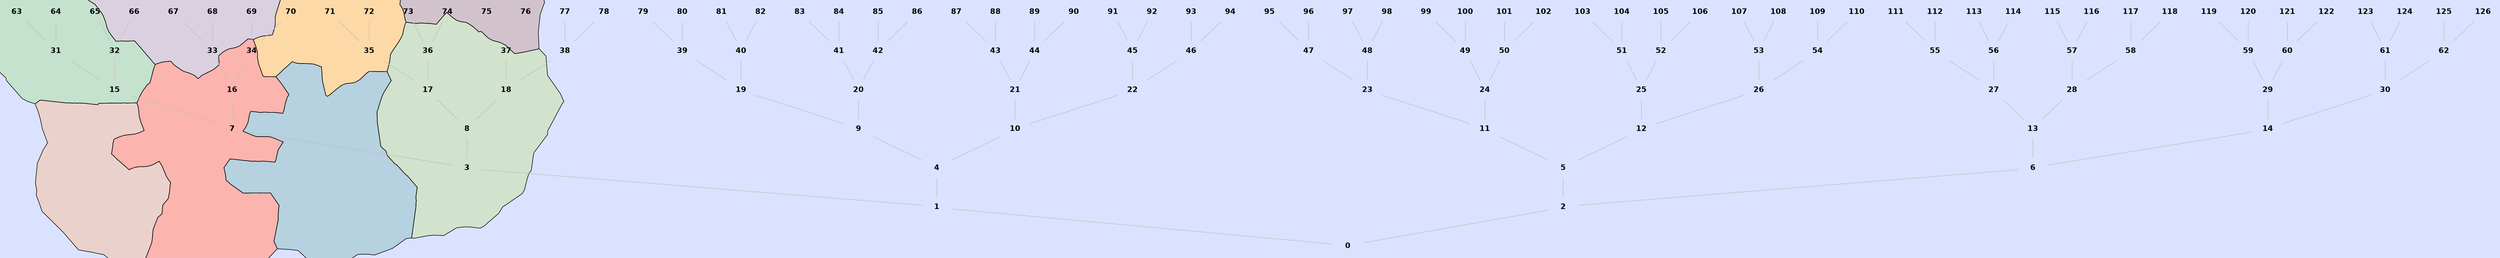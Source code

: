 graph {
	graph [_background=" c 7 -#fdd9a7 C 7 -#fdd9a7 P 531  660.045898 732.155579 668.213989 719.709473 679.601440 705.469116 682.025146 701.304504 683.100647 \
698.494202 686.769287 685.664917 690.393616 676.551331 694.412598 669.955383 697.510010 665.603821 696.970276 661.588196 696.845703 \
659.806519 695.152893 651.217896 691.402039 639.655090 688.747864 632.739441 689.830811 627.227173 690.855042 623.034729 684.741150 \
614.869202 678.307129 605.279602 684.948914 584.629333 686.778870 576.341736 686.807007 574.228455 667.552979 571.481201 666.683044 \
600.520874 664.715454 599.855286 664.039185 592.128967 659.791687 568.432678 661.920959 566.815002 662.517578 562.551086 661.280518 \
561.635681 657.464355 560.175842 652.934998 560.175842 651.462769 560.698853 651.462769 560.698853 652.934998 560.175842 657.464355 \
560.175842 661.280518 561.635681 662.517578 562.551086 661.920959 566.815002 659.791687 568.432678 664.039185 592.128967 664.715454 \
599.855286 666.683044 600.520874 667.552979 571.481201 686.807007 574.228455 687.190063 570.957703 686.839844 567.094299 687.603088 \
560.678650 689.297241 553.109741 690.867065 548.229004 705.589539 537.753601 708.364502 535.245300 716.790527 528.494141 718.565735 \
526.636597 722.419312 522.245300 712.385864 516.588440 701.440063 517.269531 690.197754 516.265991 676.019348 513.035034 672.229187 \
515.770935 671.304443 517.198608 670.610779 517.767944 670.392700 518.077271 665.170654 516.000183 662.089966 516.000183 662.089966 \
516.000183 665.170654 516.000183 670.392700 518.077271 670.610779 517.767944 671.304443 517.198608 672.229187 515.770935 676.019348 \
513.035034 690.197754 516.265991 701.440063 517.269531 712.385864 516.588440 722.419312 522.245300 732.180664 519.716125 746.330688 \
514.939941 737.521362 490.107361 732.426147 472.924713 731.465027 463.602539 728.948792 462.217316 700.954163 467.010834 698.914429 \
469.083191 698.830750 469.286987 695.926392 472.167236 694.212463 470.793915 689.684326 469.008575 688.988892 469.008575 685.879578 \
458.750549 685.693542 449.875610 677.917969 446.713287 678.691284 457.124451 682.551514 470.379242 678.514160 468.867920 672.059204 \
472.131348 633.405457 473.448944 632.445312 472.909058 606.756592 487.433899 590.837830 498.703247 587.165344 501.458984 587.215088 \
499.093994 585.888000 459.647308 585.888000 459.647308 587.215088 499.093994 587.165344 501.458984 590.837830 498.703247 606.756592 \
487.433899 604.952637 458.100525 605.040466 453.876251 605.040466 453.876251 604.952637 458.100525 606.756592 487.433899 632.445312 \
472.909058 633.405457 473.448944 672.059204 472.131348 678.514160 468.867920 682.551514 470.379242 678.691284 457.124451 677.917969 \
446.713287 685.693542 449.875610 685.879578 458.750549 688.988892 469.008575 689.684326 469.008575 694.212463 470.793915 695.926392 \
472.167236 698.830750 469.286987 698.914429 469.083191 700.954163 467.010834 728.948792 462.217316 731.465027 463.602539 735.133179 \
457.896790 737.323120 453.091431 738.117126 450.910156 738.926880 447.957794 741.177490 435.753632 742.946411 431.030151 741.107666 \
427.269501 738.124817 416.657684 719.128784 421.690887 717.354065 405.745270 714.739441 425.371155 713.760986 426.302246 712.439209 \
425.319000 708.082642 423.667908 706.127869 423.667908 702.331970 425.113159 700.298828 426.695831 700.298828 426.695831 702.331970 \
425.113159 706.127869 423.667908 708.082642 423.667908 712.439209 425.319000 711.307373 402.701874 712.843872 373.086182 712.105164 \
373.771088 664.851013 377.316620 661.871887 380.162384 661.533264 380.816437 659.928406 382.380585 657.561646 380.612305 655.933228 \
380.030579 655.933228 380.030579 657.561646 380.612305 659.928406 382.380585 661.533264 380.816437 661.871887 380.162384 664.851013 \
377.316620 712.105164 373.771088 712.843872 373.086182 711.307373 402.701874 712.439209 425.319000 713.760986 426.302246 714.739441 \
425.371155 717.354065 405.745270 719.128784 421.690887 738.124817 416.657684 736.908325 409.525787 735.788452 406.540344 733.218994 \
401.220673 729.387329 394.702362 717.662842 377.582733 714.499084 372.055115 714.126221 371.709778 713.515930 364.090607 713.029785 \
360.973328 711.347839 352.313080 707.958374 339.749573 675.117065 340.213654 670.903748 337.472534 668.065796 334.860626 664.588745 \
331.245972 658.097412 325.321930 654.331543 322.891266 648.529602 319.883057 645.512512 319.101807 639.631226 318.321869 637.561218 \
318.317902 636.857178 333.032318 633.960205 335.469208 633.499207 336.345245 631.453735 338.160522 631.783630 340.542847 631.439270 \
343.052612 630.495300 343.717682 626.589905 345.117981 624.629822 345.117981 624.629822 345.117981 626.589905 345.117981 630.495300 \
343.717682 631.439270 343.052612 631.783630 340.542847 631.453735 338.160522 633.499207 336.345245 633.960205 335.469208 636.857178 \
333.032318 637.561218 318.317902 632.267029 317.616669 631.535889 317.426758 624.739807 314.751953 623.717896 314.224945 615.985596 \
308.067841 613.057373 306.098633 604.459412 298.459991 598.284302 294.059326 595.123413 296.672211 589.016785 322.911163 588.586426 \
328.366425 588.268005 330.365234 588.259399 338.141632 587.848267 340.698853 587.217407 348.604156 573.266724 353.641174 573.262390 \
355.387177 571.014771 375.409576 569.742798 377.518005 569.816223 377.691406 569.894226 378.284454 569.337585 382.298187 568.210205 \
383.098938 565.276917 384.143677 565.276917 384.143677 568.210205 383.098938 569.337585 382.298187 569.894226 378.284454 569.816223 \
377.691406 569.742798 377.518005 571.014771 375.409576 573.262390 355.387177 573.266724 353.641174 570.181335 354.106628 567.482544 \
375.825928 565.194519 375.007599 561.939453 375.007599 561.939453 375.007599 565.194519 375.007599 567.482544 375.825928 570.181335 \
354.106628 563.418335 354.419525 563.189941 354.405884 560.548035 354.526886 559.799866 354.640564 558.815002 354.581451 553.986389 \
354.807129 553.459351 354.775177 551.142395 354.883148 547.156128 354.641174 541.630798 355.479889 540.071167 355.878143 533.677124 \
358.186768 515.234802 341.732727 511.351471 337.716034 508.009247 334.696655 506.575989 333.551147 503.346893 330.338623 501.776428 \
330.392059 501.380341 330.386047 500.069305 330.301605 493.589661 330.523193 492.602722 330.459503 489.103210 330.579132 484.302399 \
330.506042 479.942139 331.087616 471.560577 354.255951 471.442719 354.711823 470.220673 362.427643 469.435394 365.344604 469.692810 \
370.459320 469.367340 376.388153 469.342255 376.547333 467.589081 383.233887 461.921387 398.900574 466.732910 401.299011 471.588989 \
403.363281 478.040100 405.164734 486.102783 406.247101 490.487854 406.515594 497.051880 407.863251 500.434021 418.533264 502.269806 \
427.012512 502.271576 427.210785 502.222321 427.724487 502.320496 438.336273 502.251740 439.051727 502.261841 440.191986 502.364410 \
441.119415 503.355133 445.748810 515.622192 484.449066 519.106262 485.988220 527.909729 490.243378 531.619019 492.333954 536.222046 \
495.512726 536.545837 495.536102 548.510254 495.359894 545.707275 463.418823 545.034668 435.108276 554.656433 433.411407 540.050232 \
429.507935 540.339172 427.288239 540.218262 426.346405 539.654602 425.016449 538.816833 424.424561 535.719666 423.298676 535.719666 \
423.298676 538.816833 424.424561 539.654602 425.016449 540.218262 426.346405 540.339172 427.288239 540.050232 429.507935 554.656433 \
433.411407 545.034668 435.108276 545.707275 463.418823 548.510254 495.359894 536.545837 495.536102 536.222046 495.512726 526.803772 \
508.944122 525.967224 510.046539 517.096252 520.039429 516.231567 521.124084 513.309814 524.426208 509.526672 529.255676 507.428040 \
532.349426 504.882294 536.777283 495.364136 557.040222 492.996399 561.196228 482.794220 572.555542 482.425873 573.007996 483.587921 \
574.136475 486.002960 576.260437 487.185852 577.425903 495.954437 583.630920 519.268250 597.859741 522.446472 600.429504 530.380920 \
597.873291 530.200256 588.137329 529.205933 580.167480 524.693359 566.631531 525.436096 565.584656 525.097839 563.186157 525.392517 \
561.101074 527.519775 559.421692 530.230835 558.426453 532.381531 558.426453 532.381531 558.426453 530.230835 558.426453 527.519775 \
559.421692 525.392517 561.101074 525.097839 563.186157 525.436096 565.584656 524.693359 566.631531 529.205933 580.167480 530.200256 \
588.137329 530.380920 597.873291 540.993408 596.661072 540.776978 591.154175 540.776978 591.154175 540.993408 596.661072 530.380920 \
597.873291 522.446472 600.429504 519.350281 611.127380 518.745605 614.029480 518.300232 617.507874 518.308289 617.751160 517.816833 \
627.696777 517.980896 632.617920 517.056580 637.052490 501.380768 691.215271 510.659485 697.981140 517.121582 699.251343 549.067566 \
724.500549 571.718872 735.221680 582.785828 732.756653 590.225952 731.627014 596.786926 731.327759 612.954956 731.740356 604.233826 \
681.427185 602.576111 679.894653 602.053040 678.623291 599.574341 676.034302 599.688660 675.169067 599.349304 672.664062 597.969421 \
671.588318 594.158569 670.096069 590.288940 670.096069 589.383911 670.416931 585.658508 659.226807 583.752747 669.249695 581.045715 \
667.136353 562.929443 669.827332 549.229736 670.387695 552.167908 666.712524 560.739685 659.357605 558.666077 634.244263 560.252747 \
633.084351 560.847656 628.843323 557.852844 626.508667 555.614807 625.714417 553.721069 625.714417 553.721069 625.714417 555.614807 \
625.714417 557.852844 626.508667 560.780151 614.904175 560.689453 601.061401 568.404114 605.885742 584.709839 613.750366 584.430481 \
609.501953 581.567444 593.881042 581.567444 593.881042 584.430481 609.501953 584.709839 613.750366 568.404114 605.885742 560.689453 \
601.061401 560.780151 614.904175 557.852844 626.508667 560.847656 628.843323 560.252747 633.084351 558.666077 634.244263 560.739685 \
659.357605 552.167908 666.712524 549.229736 670.387695 562.929443 669.827332 581.045715 667.136353 583.752747 669.249695 585.658508 \
659.226807 589.383911 670.416931 590.288940 670.096069 594.158569 670.096069 597.969421 671.588318 599.349304 672.664062 599.688660 \
675.169067 599.574341 676.034302 602.053040 678.623291 623.770752 676.386597 623.405823 672.946289 623.404236 671.138672 623.248352 \
669.656311 617.786804 669.493835 617.786804 669.493835 623.248352 669.656311 623.404236 671.138672 623.405823 672.946289 623.770752 \
676.386597 602.053040 678.623291 602.576111 679.894653 604.233826 681.427185 612.954956 731.740356 621.428711 732.255615 623.926086 \
731.573608 645.056641 733.344055 645.271484 733.369385 652.413513 734.706604 657.676086 736.058716 660.045898 732.155579 659.985840 \
678.134460 661.249023 677.245728 661.896851 672.517273 661.728088 672.316895 655.733398 669.929932 652.719360 669.929932 650.060425 \
670.869629 649.448059 652.321960 648.091919 652.249329 647.238342 652.316406 645.636780 652.229797 640.742432 652.622131 640.194031 \
652.592834 641.548340 633.655945 642.193909 633.190918 642.820068 628.741272 640.846924 627.219788 638.464844 626.317932 633.234253 \
626.317932 632.009399 626.767639 628.940552 611.381104 628.528198 599.857422 632.059753 596.360413 629.160339 591.729248 627.972473 \
588.901245 600.566772 585.722046 600.480896 585.060547 600.139099 584.260071 599.820984 584.024902 599.820984 584.024902 600.139099 \
584.260071 600.480896 585.060547 600.566772 585.722046 627.972473 588.901245 629.160339 591.729248 632.059753 596.360413 628.528198 \
599.857422 628.940552 611.381104 632.009399 626.767639 633.234253 626.317932 638.464844 626.317932 640.846924 627.219788 642.820068 \
628.741272 642.193909 633.190918 641.548340 633.655945 640.194031 652.592834 640.742432 652.622131 645.636780 652.229797 647.238342 \
652.316406 648.091919 652.249329 649.448059 652.321960 650.060425 670.869629 652.719360 669.929932 655.733398 669.929932 661.728088 \
672.316895 661.896851 672.517273 661.249023 677.245728 659.985840 678.134460 660.045898 732.155579 c 7 -#fbb4ae C 7 -#fbb4ae P 633  \
275.272827 25.592672 273.812408 20.750032 260.072662 -14.964896 287.856812 -28.345028 298.550934 -28.560087 312.017120 -29.768543 \
311.979950 -25.644104 310.690247 2.440286 310.072174 6.856345 309.824310 24.970200 305.172455 26.816441 304.620850 30.861435 304.794952 \
31.281826 306.929535 32.852962 309.328186 33.712059 313.368805 33.712059 317.351379 32.236408 317.553741 32.092552 317.553741 32.092552 \
317.351379 32.236408 313.368805 33.712059 309.328186 33.712059 306.929535 32.852962 304.794952 31.281826 304.620850 30.861435 305.172455 \
26.816441 309.824310 24.970200 310.072174 6.856345 310.690247 2.440286 311.979950 -25.644104 312.017120 -29.768543 315.811737 -30.635792 \
322.039520 -29.854057 325.487976 -29.539288 331.657990 -29.186827 362.991089 -40.909164 373.286682 -45.163536 368.315765 13.807655 \
368.469116 14.120025 370.480408 16.075773 370.065643 19.216238 370.139282 19.799906 372.252197 21.377121 375.531860 22.588943 375.189056 \
48.968395 376.064911 49.334087 383.398132 53.080112 380.414429 63.882835 359.463776 67.863014 358.730560 46.102814 357.432190 45.903564 \
355.647552 70.856606 357.605286 70.026749 369.098053 73.395241 378.575775 74.026245 378.101501 80.571709 378.103424 80.585609 378.301300 \
86.561638 402.435486 83.473907 402.738617 85.802094 405.665588 88.144180 407.599152 88.853104 407.599152 88.853104 405.665588 88.144180 \
402.738617 85.802094 402.435486 83.473907 378.301300 86.561638 378.103424 80.585609 378.101501 80.571709 378.575775 74.026245 369.098053 \
73.395241 357.605286 70.026749 355.647552 70.856606 357.432190 45.903564 358.730560 46.102814 359.463776 67.863014 380.414429 63.882835 \
383.398132 53.080112 376.064911 49.334087 375.189056 48.968395 375.531860 22.588943 372.252197 21.377121 370.139282 19.799906 370.065643 \
19.216238 370.480408 16.075773 368.469116 14.120025 368.315765 13.807655 373.286682 -45.163536 373.510010 -45.264069 374.672302 \
-44.811363 379.338501 -43.481186 383.112732 -42.535599 394.216003 -40.139233 394.404541 -40.066097 416.567596 -32.337612 428.990356 \
-21.485243 428.259155 -19.819761 428.909973 16.108341 427.203400 29.455500 429.845367 32.576721 407.411285 34.178730 407.367340 \
34.378651 404.406158 43.442505 410.916595 42.961823 410.916595 42.961823 404.406158 43.442505 407.367340 34.378651 407.411285 34.178730 \
429.845367 32.576721 427.203400 29.455500 428.909973 16.108341 428.259155 -19.819761 428.990356 -21.485243 434.475525 -20.184631 \
445.605164 -18.367884 443.225037 18.052944 439.901306 31.827034 437.850983 31.827034 437.850983 31.827034 439.901306 31.827034 443.225037 \
18.052944 445.605164 -18.367884 448.097504 -18.147537 448.993774 -18.101494 451.120056 29.061237 447.638794 31.842356 446.510712 \
33.829948 445.820038 34.484173 445.935394 35.346577 445.439270 38.879578 440.222260 40.973835 438.064545 40.973835 438.064545 40.973835 \
440.222260 40.973835 445.439270 38.879578 445.935394 35.346577 445.820038 34.484173 446.510712 33.829948 447.638794 31.842356 451.120056 \
29.061237 448.993774 -18.101494 467.554779 -17.834370 475.359467 -14.771675 491.466400 -2.748501 506.151489 12.842864 499.862946 \
26.536219 493.464630 31.340992 491.629272 32.990833 489.075562 35.758663 483.875488 73.061821 481.463104 74.721085 479.451691 78.440964 \
479.102783 78.795563 476.990784 77.164223 474.778595 76.332176 470.445801 76.332176 470.445801 76.332176 474.778595 76.332176 476.990784 \
77.164223 479.102783 78.795563 479.451691 78.440964 481.463104 74.721085 483.875488 73.061821 489.075562 35.758663 491.629272 32.990833 \
493.464630 31.340992 499.862946 26.536219 507.646027 66.272667 507.812469 67.739639 507.488617 74.222359 507.912476 77.866951 508.111877 \
78.855698 508.320007 85.174622 509.036652 91.372581 509.334930 92.895401 493.356445 116.058083 486.606323 115.896622 484.754364 \
115.732147 477.342621 116.036026 473.922028 115.729393 473.369354 115.716042 471.069336 115.959427 467.703064 115.877670 465.612305 \
115.963005 460.297211 115.833885 459.681732 115.898422 443.527191 115.512001 420.393433 131.838562 420.190430 131.995575 411.720398 \
139.823868 411.357971 143.816971 411.297546 145.002182 410.774567 149.042404 407.902252 162.770706 411.565338 167.766541 418.953705 \
178.724258 458.840637 174.406448 460.605591 174.425491 461.012177 174.479355 464.894287 174.522476 467.336884 174.247482 470.878326 \
174.286606 472.117218 173.998016 472.404785 173.966858 476.616730 174.533768 475.534119 192.838013 473.088409 192.838013 473.088409 \
192.838013 475.534119 192.838013 476.616730 174.533768 479.481689 174.565506 479.894958 174.620728 480.802551 174.630707 485.192535 \
174.136673 488.044342 174.167892 501.811829 172.677551 503.242462 176.094315 506.666138 191.767120 508.057983 196.132477 508.109161 \
196.230713 515.913879 208.458282 516.998657 209.939301 498.627380 217.653580 493.251495 219.251190 490.491486 219.716278 485.531036 \
219.921204 485.146118 219.838776 482.909454 219.647095 480.576019 219.743469 480.136780 219.818527 476.627991 219.965225 475.913147 \
219.903168 472.721741 220.036362 469.562378 219.763947 468.659454 219.800339 468.125458 219.887878 462.047699 221.676193 442.875183 \
229.726929 447.941742 237.155548 448.054901 237.351440 451.203644 243.886505 452.239227 246.612656 454.628937 259.515747 455.555542 \
262.767181 457.468018 266.620667 475.156281 264.444366 476.505676 264.448608 477.202393 264.537720 477.572662 264.634064 480.040955 \
264.956909 483.095978 264.966736 484.366211 265.134033 484.889496 265.135712 489.887085 264.501923 490.024506 264.466461 490.889679 \
264.359528 492.692322 264.599518 498.956818 264.620209 499.810486 264.733002 515.929626 262.749756 517.631226 266.681091 517.897278 \
267.499542 519.523376 274.806244 519.652222 275.913330 521.223206 282.916779 524.330444 292.320709 524.428711 292.552094 527.474548 \
297.388397 514.128845 316.964996 503.760498 329.921692 503.346893 330.338623 501.776428 330.392059 501.380341 330.386047 500.069305 \
330.301605 493.589661 330.523193 492.602722 330.459503 489.103210 330.579132 484.302399 330.506042 479.942139 331.087616 471.560577 \
354.255951 471.442719 354.711823 470.220673 362.427643 469.435394 365.344604 469.692810 370.459320 469.367340 376.388153 469.342255 \
376.547333 467.589081 383.233887 461.921387 398.900574 458.265900 399.638092 451.990082 400.181396 450.566895 398.873108 449.257904 \
397.803925 448.337585 396.946014 448.080994 396.672577 436.745880 387.319702 430.987305 384.893188 426.130676 383.476685 418.994629 \
382.343597 417.509521 381.917969 413.072540 380.054932 410.085968 378.410522 404.968964 374.913361 403.645569 373.655731 398.233582 \
369.313568 398.088745 366.584595 398.527435 361.318573 398.933014 358.650757 398.875092 357.546661 398.920807 354.454102 398.808563 \
352.323120 397.738892 351.257477 395.646759 349.659454 392.075928 346.476227 387.173187 342.769318 390.209198 319.334717 391.143707 \
318.459381 393.010742 319.810333 395.139282 320.570770 400.653168 320.570770 401.646179 320.217285 401.646179 320.217285 400.653168 \
320.570770 395.139282 320.570770 393.010742 319.810333 391.143707 318.459381 390.209198 319.334717 387.173187 342.769318 386.613007 \
342.425171 369.443604 334.058044 366.675903 332.357574 362.639313 328.748413 360.153595 326.877655 355.474274 331.508881 351.486206 \
333.824921 344.950500 336.812317 335.269531 339.925262 330.390167 342.139587 322.938293 347.535309 319.856323 349.392365 316.126068 \
352.418091 314.961304 353.486969 311.490295 357.520874 310.114594 358.950439 309.088806 358.934601 302.923096 358.529205 299.358032 \
358.115784 292.954163 357.052185 286.589966 355.037689 281.459961 353.155823 277.542297 341.756226 274.851044 330.261444 272.023407 \
320.527954 271.332947 318.524933 269.343323 317.490417 268.148743 316.938324 266.749817 315.409546 259.598389 305.707977 257.019501 \
301.657654 253.386368 294.872131 248.771744 284.091064 247.741592 282.174805 249.854599 275.337097 250.736511 271.074677 251.166138 \
266.979187 251.167343 266.688477 251.446594 264.029816 251.447281 263.865204 252.298904 255.833435 255.668671 244.947601 261.158630 \
231.262344 263.529999 230.993088 266.293732 233.227722 271.440765 265.116211 273.262939 266.685974 274.284271 269.075409 275.939331 \
270.907654 275.717743 272.633942 275.929230 274.307861 276.745667 274.894928 276.745667 274.894928 275.929230 274.307861 275.717743 \
272.633942 275.939331 270.907654 274.284271 269.075409 273.262939 266.685974 271.440765 265.116211 266.293732 233.227722 263.529999 \
230.993088 261.158630 231.262344 261.061401 231.206543 250.953629 226.716476 245.053467 224.902557 240.924362 224.189896 234.110428 \
223.471146 236.981567 195.933243 239.904861 192.812057 239.931183 192.760040 241.012283 191.645096 241.595642 191.311554 242.113190 \
191.689545 242.113190 191.689545 241.595642 191.311554 241.012283 191.645096 239.931183 192.760040 239.904861 192.812057 236.981567 \
195.933243 234.110428 223.471146 231.447266 223.370667 223.394135 221.974808 218.455215 220.447617 211.296982 217.745697 205.621490 \
214.853668 203.746475 207.287903 203.479691 203.791092 202.108093 193.609558 201.001144 187.854858 203.001068 186.281540 211.252930 \
178.097092 211.492142 177.919495 233.608765 158.676941 236.826477 160.472778 244.216125 163.070587 245.775299 163.448257 252.226990 \
164.322708 252.574173 164.408722 256.069397 164.504150 258.402679 164.312180 262.248596 164.417419 262.725220 164.535690 268.849792 \
165.366074 271.049652 165.899643 277.194061 168.055786 278.353424 168.580414 288.702057 174.356094 289.029999 177.332153 289.314819 \
178.923492 289.750397 188.861664 290.556885 192.139496 297.758575 195.810150 298.860168 220.761139 288.366241 222.381409 303.814575 \
226.241089 303.434937 229.160873 303.487305 229.578140 306.817383 232.184006 308.839478 232.903915 311.285217 232.903915 311.285217 \
232.903915 308.839478 232.903915 306.817383 232.184006 303.487305 229.578140 303.434937 229.160873 303.814575 226.241089 288.366241 \
222.381409 298.860168 220.761139 297.758575 195.810150 290.556885 192.139496 289.750397 188.861664 289.314819 178.923492 289.029999 \
177.332153 288.702057 174.356094 288.898285 174.080154 322.739594 172.151566 323.014771 174.255554 323.411682 175.190125 324.768402 \
176.149338 326.616119 176.800949 332.133667 176.800949 335.992950 175.355865 331.479248 201.057312 339.067200 203.605469 341.939423 \
212.548096 342.092865 213.821075 342.277008 221.855103 342.298920 221.952881 342.532654 232.044678 342.774567 233.148315 345.449188 \
241.475815 349.515259 242.954987 349.711823 251.402542 352.588257 268.915619 353.690002 269.886047 354.895538 268.997406 358.433441 \
267.680939 361.529724 267.680939 365.021545 269.008881 366.323212 270.009155 366.759003 273.107056 380.135315 271.251862 389.470276 \
272.493988 391.013824 272.521820 391.224762 273.335144 399.662445 272.871155 399.662445 272.871155 391.224762 273.335144 391.013824 \
272.521820 389.470276 272.493988 380.135315 271.251862 366.759003 273.107056 366.323212 270.009155 365.021545 269.008881 361.529724 \
267.680939 358.433441 267.680939 354.895538 268.997406 353.690002 269.886047 352.588257 268.915619 349.711823 251.402542 349.515259 \
242.954987 345.449188 241.475815 342.774567 233.148315 342.532654 232.044678 342.298920 221.952881 351.787140 221.956635 351.787140 \
221.956635 342.298920 221.952881 342.277008 221.855103 342.092865 213.821075 341.939423 212.548096 342.269165 212.523529 362.141205 \
209.097809 365.559967 211.519592 366.596191 213.093796 367.573914 213.889557 367.069641 217.521561 367.221069 218.657043 368.810333 \
219.847717 371.458588 220.835678 376.102936 220.835678 379.346924 219.619888 380.524323 218.762436 380.829163 216.430481 413.831238 \
217.060516 424.791626 216.512787 425.568726 220.176819 419.559296 225.923615 419.071411 244.632690 416.055756 264.112000 415.978668 \
264.166504 415.341339 268.699921 416.774017 269.812592 420.959564 271.468323 423.711853 271.468323 423.711853 271.468323 420.959564 \
271.468323 416.774017 269.812592 415.341339 268.699921 415.978668 264.166504 416.055756 264.112000 419.071411 244.632690 419.559296 \
225.923615 425.568726 220.176819 424.791626 216.512787 413.831238 217.060516 380.829163 216.430481 380.524323 218.762436 379.346924 \
219.619888 376.102936 220.835678 371.458588 220.835678 368.810333 219.847717 367.221069 218.657043 367.069641 217.521561 367.573914 \
213.889557 366.596191 213.093796 365.559967 211.519592 362.141205 209.097809 342.269165 212.523529 341.939423 212.548096 339.067200 \
203.605469 340.691589 202.086166 340.691589 202.086166 339.067200 203.605469 331.479248 201.057312 335.992950 175.355865 332.133667 \
176.800949 326.616119 176.800949 324.768402 176.149338 323.411682 175.190125 323.014771 174.255554 322.739594 172.151566 288.898285 \
174.080154 293.578247 166.476059 294.385986 164.892456 301.835693 146.744995 305.019989 141.589340 309.599274 135.263062 309.595367 \
134.275543 319.829254 133.499710 340.175537 135.872772 343.156677 133.297806 343.607025 132.347961 345.755798 130.349121 348.510773 \
132.562607 350.135071 133.143143 352.802399 133.143143 352.802399 133.143143 350.135071 133.143143 348.510773 132.562607 345.755798 \
130.349121 343.607025 132.347961 343.156677 133.297806 340.175537 135.872772 319.829254 133.499710 309.595367 134.275543 308.878754 \
130.565613 308.289307 121.638771 307.791901 117.729271 305.492188 105.465469 295.571228 93.960320 295.533600 93.743027 294.895294 \
88.712776 335.568268 81.574356 338.044830 78.524857 338.718048 78.149658 340.639191 76.045982 340.670502 76.026100 343.889038 78.621498 \
344.983124 79.017990 344.983124 79.017990 343.889038 78.621498 340.670502 76.026100 340.639191 76.045982 338.718048 78.149658 338.044830 \
78.524857 335.568268 81.574356 294.895294 88.712776 294.870880 88.572617 293.981537 77.638794 292.898285 76.592270 286.037415 70.527611 \
277.967377 49.550446 276.668549 39.702339 276.776306 36.831539 275.272827 25.592672 c 7 -#b6d1df C 7 -#b6d1df P 521  407.902252 \
162.770706 411.565338 167.766541 418.953705 178.724258 458.840637 174.406448 460.605591 174.425491 461.012177 174.479355 464.894287 \
174.522476 467.336884 174.247482 470.878326 174.286606 472.117218 173.998016 472.404785 173.966858 476.616730 174.533768 479.481689 \
174.565506 479.894958 174.620728 480.802551 174.630707 485.192535 174.136673 488.044342 174.167892 501.811829 172.677551 503.242462 \
176.094315 505.546600 176.237076 524.125488 179.306274 528.026855 175.802292 528.299561 175.297867 529.771423 173.958496 531.705933 \
175.454697 534.820435 176.607040 536.776001 176.607040 539.468872 187.574966 542.884949 174.451157 543.113403 174.656143 543.113403 \
174.656143 542.884949 174.451157 539.468872 187.574966 536.776001 176.607040 534.820435 176.607040 531.705933 175.454697 529.771423 \
173.958496 528.299561 175.297867 528.026855 175.802292 524.125488 179.306274 505.546600 176.237076 503.242462 176.094315 506.666138 \
191.767120 508.057983 196.132477 508.109161 196.230713 515.913879 208.458282 516.998657 209.939301 498.627380 217.653580 493.251495 \
219.251190 490.491486 219.716278 485.531036 219.921204 485.146118 219.838776 482.909454 219.647095 480.576019 219.743469 480.136780 \
219.818527 476.627991 219.965225 475.913147 219.903168 472.721741 220.036362 469.562378 219.763947 468.659454 219.800339 468.125458 \
219.887878 462.047699 221.676193 442.875183 229.726929 447.941742 237.155548 448.054901 237.351440 451.203644 243.886505 452.239227 \
246.612656 454.628937 259.515747 455.555542 262.767181 457.468018 266.620667 475.156281 264.444366 476.505676 264.448608 477.202393 \
264.537720 477.572662 264.634064 480.040955 264.956909 483.095978 264.966736 484.366211 265.134033 484.889496 265.135712 489.887085 \
264.501923 490.024506 264.466461 490.889679 264.359528 492.692322 264.599518 498.956818 264.620209 499.810486 264.733002 515.929626 \
262.749756 517.631226 266.681091 517.897278 267.499542 519.523376 274.806244 539.125671 271.800934 536.408264 297.200165 543.385986 \
297.074768 547.089417 297.281372 547.985657 297.396881 548.217529 297.409546 549.152954 269.487305 552.522766 269.487305 556.454102 \
268.045319 553.191589 297.268860 559.506165 297.154633 559.040588 269.286163 558.074097 267.673981 598.475220 272.997437 597.685791 \
263.464294 597.745789 261.227264 632.486816 259.394379 634.956543 257.168396 635.270020 256.529602 637.636414 254.350616 639.314880 \
255.637268 641.603821 256.496918 641.603821 256.496918 639.314880 255.637268 637.636414 254.350616 635.270020 256.529602 634.956543 \
257.168396 632.486816 259.394379 597.745789 261.227264 597.685791 263.464294 598.475220 272.997437 558.074097 267.673981 559.040588 \
269.286163 559.506165 297.154633 553.191589 297.268860 556.454102 268.045319 552.522766 269.487305 549.152954 269.487305 548.217529 \
297.409546 547.985657 297.396881 547.089417 297.281372 543.385986 297.074768 536.408264 297.200165 539.125671 271.800934 519.523376 \
274.806244 519.652222 275.913330 521.223206 282.916779 524.330444 292.320709 524.428711 292.552094 527.474548 297.388397 514.128845 \
316.964996 503.760498 329.921692 503.346893 330.338623 506.575989 333.551147 508.009247 334.696655 511.351471 337.716034 515.234802 \
341.732727 533.677124 358.186768 540.071167 355.878143 541.630798 355.479889 547.156128 354.641174 551.142395 354.883148 553.459351 \
354.775177 553.986389 354.807129 558.815002 354.581451 559.799866 354.640564 560.548035 354.526886 563.189941 354.405884 563.418335 \
354.419525 570.181335 354.106628 573.266724 353.641174 587.217407 348.604156 587.848267 340.698853 588.259399 338.141632 588.268005 \
330.365234 588.586426 328.366425 589.016785 322.911163 595.123413 296.672211 598.284302 294.059326 604.459412 298.459991 613.057373 \
306.098633 615.985596 308.067841 623.717896 314.224945 624.739807 314.751953 631.535889 317.426758 632.267029 317.616669 637.561218 \
318.317902 639.631226 318.321869 645.512512 319.101807 648.529602 319.883057 654.331543 322.891266 658.097412 325.321930 664.588745 \
331.245972 668.065796 334.860626 670.903748 337.472534 675.117065 340.213654 707.958374 339.749573 715.551147 323.375336 702.599487 \
302.381714 699.406555 295.861969 695.687134 285.615234 690.696655 268.759949 689.373962 265.665009 689.570618 259.961975 689.669739 \
259.294189 689.912354 252.298187 689.825989 248.367020 690.148132 244.802673 696.436951 201.851624 654.013489 208.061859 654.141724 \
231.664398 654.141724 231.664398 654.013489 208.061859 696.436951 201.851624 705.995361 192.891373 708.158447 185.181747 722.784851 \
169.155472 725.288574 168.019745 725.580811 167.897614 730.061584 162.961929 730.292603 162.668335 738.441101 153.613220 740.486694 \
151.515396 744.544250 147.998245 745.322266 147.253448 748.229492 144.176849 763.378967 126.294350 761.085205 109.503334 760.966736 \
106.007965 761.704956 101.802452 761.144958 97.848457 760.946716 92.176598 761.024597 91.059502 753.087708 32.958549 750.874268 \
32.721642 743.467041 31.718678 743.104797 31.715593 717.812683 13.514937 685.281555 1.567315 684.822327 1.360571 672.330444 2.838573 \
663.004822 2.912210 663.406006 17.483297 662.458740 53.736176 664.868042 55.690636 666.416382 54.558533 668.001160 53.995846 672.865051 \
53.995846 677.046814 55.621296 677.650391 59.831757 678.664490 60.411068 679.187439 60.377022 689.687927 56.073875 724.382996 53.243671 \
722.498169 55.833775 723.519836 71.569824 721.194946 97.446739 721.855835 98.743225 697.011597 98.573944 697.284912 99.478096 698.981934 \
107.801949 706.170044 107.764137 706.170044 107.764137 698.981934 107.801949 697.284912 99.478096 697.011597 98.573944 721.855835 \
98.743225 721.194946 97.446739 723.519836 71.569824 722.498169 55.833775 724.382996 53.243671 689.687927 56.073875 679.187439 60.377022 \
678.664490 60.411068 677.650391 59.831757 677.046814 55.621296 672.865051 53.995846 668.001160 53.995846 666.416382 54.558533 664.868042 \
55.690636 662.458740 53.736176 663.406006 17.483297 663.004822 2.912210 654.777710 2.373223 654.048462 2.298944 622.152222 -17.691879 \
621.075073 -18.091568 620.180115 -17.882502 618.216431 -17.491217 608.222656 -15.842809 601.633423 -15.216659 601.956360 26.900272 \
598.736267 40.224373 598.764160 40.309048 598.590698 40.724068 598.545166 41.074104 574.517944 46.781410 581.806274 47.300812 593.769714 \
50.188244 597.145813 48.079582 598.477417 46.206795 602.433472 57.905010 603.963257 79.078117 606.891541 79.197456 608.502380 79.464066 \
607.764221 89.629013 607.764221 89.629013 608.502380 79.464066 606.891541 79.197456 603.963257 79.078117 602.433472 57.905010 598.477417 \
46.206795 597.145813 48.079582 593.769714 50.188244 581.806274 47.300812 574.517944 46.781410 598.545166 41.074104 598.590698 40.724068 \
598.764160 40.309048 598.736267 40.224373 601.956360 26.900272 601.633423 -15.216659 592.646973 -14.990014 593.468689 0.273947 593.468689 \
0.273947 592.646973 -14.990014 584.672119 -15.343839 558.720581 -3.720593 544.431396 9.530953 553.654541 22.905231 551.598511 66.539688 \
549.693115 69.294228 549.778320 69.493050 550.365051 73.817337 549.856140 74.424133 549.878845 74.992645 554.056946 87.997673 555.407654 \
79.015068 580.994385 80.409225 583.103577 80.686356 585.385498 78.963013 587.373657 79.285843 589.444885 79.368958 591.712708 112.587730 \
589.693604 114.148323 589.585205 114.970535 590.046692 118.333618 591.276306 119.238586 594.924866 120.586449 597.534119 120.586449 \
597.534119 120.586449 594.924866 120.586449 593.458374 152.128357 598.903748 147.791565 607.952271 142.572342 620.863770 138.133728 \
622.128723 156.807755 625.595093 159.257309 626.309265 160.346146 598.158691 162.155563 609.178040 164.082474 623.943542 169.003815 \
621.878479 171.308121 623.167419 188.409485 626.137878 168.203476 627.748901 166.924408 627.976685 167.090790 627.976685 167.090790 \
627.748901 166.924408 626.137878 168.203476 623.167419 188.409485 623.157654 188.681061 609.029724 183.968124 609.029724 183.968124 \
623.157654 188.681061 623.167419 188.409485 621.878479 171.308121 623.943542 169.003815 609.178040 164.082474 598.158691 162.155563 \
626.309265 160.346146 625.595093 159.257309 622.128723 156.807755 620.863770 138.133728 607.952271 142.572342 598.903748 147.791565 \
593.458374 152.128357 594.924866 120.586449 591.276306 119.238586 590.046692 118.333618 589.585205 114.970535 565.487000 118.527840 \
565.654358 120.411316 571.081482 120.700356 571.081482 120.700356 565.654358 120.411316 565.487000 118.527840 589.585205 114.970535 \
589.693604 114.148323 591.712708 112.587730 589.444885 79.368958 587.373657 79.285843 587.291626 81.359657 587.291626 81.359657 \
587.373657 79.285843 585.385498 78.963013 583.103577 80.686356 580.994385 80.409225 555.407654 79.015068 554.056946 87.997673 549.878845 \
74.992645 549.856140 74.424133 550.365051 73.817337 549.778320 69.493050 549.693115 69.294228 551.598511 66.539688 553.654541 22.905231 \
544.431396 9.530953 544.351562 9.551395 543.356873 9.739798 528.835388 11.540229 506.151489 12.842864 499.862946 26.536219 507.646027 \
66.272667 507.812469 67.739639 507.488617 74.222359 507.912476 77.866951 508.111877 78.855698 510.108215 78.710999 531.782288 79.136215 \
529.559692 97.044708 523.305176 96.605370 523.305176 96.605370 529.559692 97.044708 531.782288 79.136215 510.108215 78.710999 508.111877 \
78.855698 508.320007 85.174622 509.036652 91.372581 509.334930 92.895401 493.356445 116.058083 486.606323 115.896622 484.754364 \
115.732147 477.342621 116.036026 477.486328 124.123146 479.892517 145.503922 482.611877 143.702164 490.746552 145.212784 504.683197 \
143.810043 506.848572 148.158569 522.698914 147.244720 524.564758 147.338730 524.895264 147.319733 526.250305 126.389694 527.823853 \
124.971352 529.841248 126.454521 532.735107 127.480232 535.171326 127.480232 538.956177 147.226227 539.658447 147.185760 542.308655 \
147.319122 543.566650 147.247314 544.718140 147.304520 544.535828 167.807632 548.057800 164.592346 561.471619 165.692429 584.883545 \
164.039124 575.791138 174.786026 573.677307 177.669128 560.435852 202.877548 559.621399 203.991577 550.562744 214.659515 590.507812 \
211.378952 591.268921 210.661636 592.367249 211.431061 596.539429 212.953278 599.177429 212.953278 602.796204 211.565430 602.796204 \
211.565430 599.177429 212.953278 596.539429 212.953278 592.367249 211.431061 591.268921 210.661636 590.507812 211.378952 550.562744 \
214.659515 559.621399 203.991577 560.435852 202.877548 573.677307 177.669128 575.791138 174.786026 584.883545 164.039124 561.471619 \
165.692429 548.057800 164.592346 544.535828 167.807632 544.718140 147.304520 543.566650 147.247314 542.308655 147.319122 539.658447 \
147.185760 538.956177 147.226227 535.171326 127.480232 532.735107 127.480232 529.841248 126.454521 527.823853 124.971352 526.250305 \
126.389694 524.895264 147.319733 524.564758 147.338730 522.698914 147.244720 506.848572 148.158569 504.683197 143.810043 490.746552 \
145.212784 482.611877 143.702164 479.892517 145.503922 477.486328 124.123146 477.342621 116.036026 473.922028 115.729393 473.369354 \
115.716042 471.069336 115.959427 467.703064 115.877670 465.612305 115.963005 460.297211 115.833885 459.681732 115.898422 460.276550 \
128.404892 459.126434 143.814102 459.126434 143.814102 460.276550 128.404892 459.681732 115.898422 443.527191 115.512001 420.393433 \
131.838562 420.190430 131.995575 411.720398 139.823868 411.357971 143.816971 411.297546 145.002182 410.774567 149.042404 407.902252 \
162.770706 c 7 -#dbd0df C 7 -#dbd0df P 756  60.872665 630.694885 60.825802 629.381226 60.003162 618.340088 60.273907 616.176819 \
60.529766 613.211975 60.634800 601.572144 60.541531 598.409180 64.667023 562.534790 66.366798 561.740845 110.665787 545.429016 115.259186 \
543.439392 119.059830 541.669312 120.655060 540.821167 136.138992 521.760437 136.190826 518.890747 148.242188 496.409668 151.023453 \
489.091156 156.322556 473.573456 160.935135 470.018707 170.944778 463.943176 172.294098 461.819763 182.842316 448.121552 185.478882 \
443.469696 186.523392 441.229553 190.178436 431.275787 192.925781 420.564484 196.195374 413.479034 199.666870 408.272675 207.847961 \
397.648499 209.082794 395.876831 216.407166 396.175262 216.759155 396.157562 221.996918 396.371002 225.173065 396.210724 226.727554 \
396.061066 227.993164 395.997345 231.338348 396.133392 232.198029 396.129211 232.715302 396.150269 233.724518 396.237701 243.345383 \
396.630920 244.638474 395.136841 249.070709 390.477509 278.664398 355.640167 281.067474 353.531464 281.459961 353.155823 286.589966 \
355.037689 292.954163 357.052185 299.358032 358.115784 302.923096 358.529205 309.088806 358.934601 310.114594 358.950439 311.490295 \
357.520874 314.961304 353.486969 316.126068 352.418091 319.856323 349.392365 322.938293 347.535309 330.390167 342.139587 335.269531 \
339.925262 344.950500 336.812317 351.486206 333.824921 355.474274 331.508881 360.153595 326.877655 362.639313 328.748413 366.675903 \
332.357574 369.443604 334.058044 386.613007 342.425171 387.173187 342.769318 392.075928 346.476227 395.646759 349.659454 397.738892 \
351.257477 398.808563 352.323120 398.920807 354.454102 398.875092 357.546661 398.933014 358.650757 398.527435 361.318573 398.088745 \
366.584595 398.233582 369.313568 396.491425 371.255646 397.129211 383.398224 397.129211 383.398224 396.491425 371.255646 398.233582 \
369.313568 403.645569 373.655731 404.968964 374.913361 410.085968 378.410522 413.072540 380.054932 417.509521 381.917969 418.994629 \
382.343597 426.130676 383.476685 430.987305 384.893188 436.745880 387.319702 448.080994 396.672577 448.337585 396.946014 449.257904 \
397.803925 450.566895 398.873108 451.990082 400.181396 458.265900 399.638092 460.083557 418.860321 460.083557 418.860321 458.265900 \
399.638092 461.921387 398.900574 466.732910 401.299011 471.588989 403.363281 478.040100 405.164734 477.984680 421.868408 475.139587 \
434.834900 473.701263 434.322205 473.701263 434.322205 475.139587 434.834900 477.984680 421.868408 478.040100 405.164734 486.102783 \
406.247101 490.487854 406.515594 497.051880 407.863251 500.434021 418.533264 502.269806 427.012512 502.271576 427.210785 502.222321 \
427.724487 502.320496 438.336273 502.251740 439.051727 502.261841 440.191986 502.364410 441.119415 503.355133 445.748810 515.622192 \
484.449066 519.106262 485.988220 527.909729 490.243378 531.619019 492.333954 536.222046 495.512726 526.803772 508.944122 525.967224 \
510.046539 517.096252 520.039429 481.071014 521.579163 478.420074 523.857239 477.672180 525.213806 476.280975 526.525574 474.159485 \
524.970093 472.698883 524.450928 468.914703 511.899139 466.464630 483.943146 461.936218 484.053467 461.448700 484.042419 459.185272 \
481.226685 451.163818 473.088928 429.850616 448.208252 426.403259 444.675598 425.214752 444.747559 424.230713 444.753265 419.722382 \
445.029297 420.135956 480.512360 418.062592 482.340546 416.539948 481.217712 413.633301 480.157074 413.633301 480.157074 416.539948 \
481.217712 418.062592 482.340546 420.135956 480.512360 419.722382 445.029297 424.230713 444.753265 425.214752 444.747559 426.403259 \
444.675598 429.850616 448.208252 451.163818 473.088928 459.185272 481.226685 461.448700 484.042419 461.244202 484.228455 460.486145 \
499.324371 461.279907 524.428223 461.279907 524.428223 460.486145 499.324371 461.244202 484.228455 461.448700 484.042419 461.936218 \
484.053467 466.464630 483.943146 468.914703 511.899139 472.698883 524.450928 474.159485 524.970093 476.280975 526.525574 477.672180 \
525.213806 478.420074 523.857239 481.071014 521.579163 517.096252 520.039429 516.231567 521.124084 513.309814 524.426208 509.526672 \
529.255676 507.428040 532.349426 504.882294 536.777283 495.364136 557.040222 492.996399 561.196228 482.794220 572.555542 482.425873 \
573.007996 483.587921 574.136475 486.002960 576.260437 487.185852 577.425903 495.954437 583.630920 494.038635 610.323975 491.416962 \
612.548889 490.707977 613.969177 488.915497 615.687866 487.944641 614.935730 483.112427 612.997620 480.268799 612.997620 477.916138 \
613.837585 475.707855 594.127869 473.419922 612.279602 470.836182 610.277161 465.308655 572.991638 464.927155 573.005798 458.350342 \
573.877686 457.739838 535.943420 432.678131 535.106567 430.365723 531.328125 425.146454 524.982117 427.196106 522.831848 428.441376 \
521.149536 428.441376 521.149536 427.196106 522.831848 425.146454 524.982117 430.365723 531.328125 432.678131 535.106567 457.739838 \
535.943420 458.350342 573.877686 464.927155 573.005798 465.308655 572.991638 470.836182 610.277161 473.419922 612.279602 475.707855 \
594.127869 477.916138 613.837585 480.268799 612.997620 483.112427 612.997620 487.944641 614.935730 488.915497 615.687866 490.707977 \
613.969177 491.416962 612.548889 494.038635 610.323975 495.954437 583.630920 519.268250 597.859741 522.446472 600.429504 519.350281 \
611.127380 518.745605 614.029480 518.300232 617.507874 518.308289 617.751160 517.816833 627.696777 517.980896 632.617920 517.056580 \
637.052490 501.380768 691.215271 494.629944 689.396912 491.927734 688.746338 489.251953 688.178589 478.343994 686.484192 474.285919 \
684.707581 471.451385 683.751038 459.471802 680.098083 430.635345 683.241943 425.353851 634.919922 441.875305 630.859375 447.721466 \
630.120178 447.681458 629.462830 420.231781 626.752319 420.065826 625.558594 422.525208 623.249512 422.527527 623.244385 421.034119 \
605.429321 421.429993 596.226746 421.747986 596.183044 419.142700 571.495911 416.971985 569.376526 416.580444 568.484680 414.606018 \
566.439697 414.280975 566.253479 413.707123 562.206116 411.796844 560.763672 409.825317 560.060547 406.026611 560.060547 406.026611 \
560.060547 409.825317 560.060547 411.796844 560.763672 413.707123 562.206116 414.280975 566.253479 414.606018 566.439697 416.580444 \
568.484680 416.971985 569.376526 419.142700 571.495911 421.747986 596.183044 421.429993 596.226746 421.034119 605.429321 422.527527 \
623.244385 422.525208 623.249512 420.065826 625.558594 417.909363 623.825378 415.250763 622.825256 412.740936 622.825256 412.740936 \
622.825256 415.250763 622.825256 417.909363 623.825378 420.065826 625.558594 420.231781 626.752319 447.681458 629.462830 447.721466 \
630.120178 441.875305 630.859375 425.353851 634.919922 430.635345 683.241943 420.031616 684.787415 410.698242 686.823669 407.089233 \
687.868286 403.196686 689.276245 399.841675 690.612122 377.977783 690.720886 351.939880 720.998596 323.611969 728.065552 320.826569 \
728.072876 313.587738 728.565735 308.717773 729.057007 299.630737 730.570984 300.608978 685.629822 303.579742 671.313232 304.416779 \
671.606689 304.416779 671.606689 303.579742 671.313232 300.579102 669.044312 300.515656 668.545349 300.999420 664.918152 300.333496 \
664.323059 298.950348 662.089050 299.646454 644.044128 293.881714 644.994629 292.373138 645.047363 291.255341 629.340759 315.855377 \
635.406677 318.848663 633.065430 325.305634 627.281677 328.911957 627.926331 340.029388 630.545349 340.236267 630.605225 340.542755 \
591.126526 343.234894 592.107727 347.156128 592.107727 347.156128 592.107727 343.234894 592.107727 340.542755 591.126526 340.236267 \
630.605225 340.029388 630.545349 336.764252 592.967529 338.658234 589.748962 338.627686 589.673889 338.402252 587.903625 338.606384 \
586.312012 341.484589 584.023132 343.969543 583.105286 347.057190 583.105286 350.000793 584.200928 352.602600 561.756714 354.280151 \
582.369263 357.393768 580.204651 357.114868 560.922363 353.635681 560.923340 354.067657 538.981812 352.186066 536.003357 352.242554 \
535.868103 352.465454 534.170166 352.132202 531.676392 350.591003 530.511902 350.660187 512.064514 353.796234 511.733765 353.436829 \
506.120819 350.043579 494.490265 355.639587 492.293060 356.253876 488.011902 354.124603 486.329376 351.578613 485.362610 350.464111 \
467.743713 352.383362 467.469513 350.321320 449.012543 352.542480 447.239410 352.560272 447.105255 352.026093 443.318939 353.239471 \
442.295074 353.239471 442.295074 352.026093 443.318939 352.560272 447.105255 352.542480 447.239410 350.321320 449.012543 352.383362 \
467.469513 350.464111 467.743713 351.578613 485.362610 354.124603 486.329376 356.253876 488.011902 355.639587 492.293060 350.043579 \
494.490265 353.436829 506.120819 353.796234 511.733765 350.660187 512.064514 350.591003 530.511902 352.132202 531.676392 352.465454 \
534.170166 352.242554 535.868103 352.186066 536.003357 354.067657 538.981812 353.635681 560.923340 357.114868 560.922363 357.393768 \
580.204651 354.280151 582.369263 352.602600 561.756714 350.000793 584.200928 347.057190 583.105286 343.969543 583.105286 341.484589 \
584.023132 338.606384 586.312012 338.402252 587.903625 338.627686 589.673889 338.658234 589.748962 336.764252 592.967529 340.029388 \
630.545349 328.911957 627.926331 325.305634 627.281677 318.848663 633.065430 315.855377 635.406677 291.255341 629.340759 292.373138 \
645.047363 286.777740 645.961548 286.588745 639.513245 283.440491 626.666260 282.583466 626.972717 276.557159 626.972717 276.139130 \
626.824280 272.951660 624.262512 273.589478 619.784241 274.583191 619.084778 277.520813 618.052490 280.941254 618.052490 284.516937 \
619.387207 286.562836 620.931396 287.926727 619.526123 288.486176 619.210632 319.088226 618.619568 315.629547 612.172363 291.512573 \
615.791809 290.233826 583.613953 294.835876 583.398865 294.285217 569.097412 294.285217 569.097412 294.835876 583.398865 290.233826 \
583.613953 291.512573 615.791809 315.629547 612.172363 319.088226 618.619568 288.486176 619.210632 287.926727 619.526123 286.562836 \
620.931396 284.516937 619.387207 280.941254 618.052490 277.520813 618.052490 274.583191 619.084778 273.589478 619.784241 272.951660 \
624.262512 276.139130 626.824280 276.557159 626.972717 282.583466 626.972717 283.440491 626.666260 286.588745 639.513245 286.777740 \
645.961548 292.373138 645.047363 293.881714 644.994629 299.646454 644.044128 298.950348 662.089050 300.333496 664.323059 300.999420 \
664.918152 300.515656 668.545349 300.579102 669.044312 303.579742 671.313232 300.608978 685.629822 299.630737 730.570984 295.304413 \
731.574158 294.076324 731.543091 275.391510 738.445435 252.960541 738.016418 251.691940 738.036133 249.488602 738.222717 247.276855 \
712.140930 246.992462 684.823730 242.928268 684.823730 240.965897 684.105774 238.294662 682.056763 238.140381 680.832642 238.388504 \
678.889160 239.870834 677.742859 239.870834 677.742859 238.388504 678.889160 238.140381 680.832642 238.294662 682.056763 240.965897 \
684.105774 242.928268 684.823730 246.992462 684.823730 247.276855 712.140930 249.488602 738.222717 237.454651 740.084717 232.442215 \
741.207214 233.576691 687.665894 233.576691 687.665894 232.442215 741.207214 228.875885 742.129028 208.524231 734.985535 188.089874 \
716.277405 186.217697 715.800964 182.176071 714.914062 176.560562 714.072327 178.363510 658.978455 181.341476 660.080750 181.341476 \
660.080750 178.363510 658.978455 176.560562 714.072327 173.061890 713.669434 158.389343 712.994385 126.424553 693.732422 115.688644 \
679.992310 117.351341 677.734131 121.063652 673.301758 126.271698 667.884216 171.291382 662.592773 173.090210 687.509338 175.169830 \
659.541931 177.023315 657.974121 176.692963 655.616455 177.036392 653.167236 177.181305 653.059448 182.355255 651.014038 184.157089 \
651.014038 184.157089 651.014038 182.355255 651.014038 177.181305 653.059448 177.036392 653.167236 175.585098 651.952759 175.585098 \
651.952759 177.036392 653.167236 176.692963 655.616455 177.023315 657.974121 175.169830 659.541931 173.090210 687.509338 171.291382 \
662.592773 126.271698 667.884216 134.307541 658.797424 132.391129 637.246338 132.982086 621.541321 157.891296 626.362793 159.803711 \
623.874573 170.733566 623.852966 173.507477 623.641174 173.539841 623.043335 179.181091 596.077698 180.757111 596.634766 180.757111 \
596.634766 179.181091 596.077698 173.539841 623.043335 173.499451 621.316528 175.016388 595.725342 176.695999 594.180603 176.401764 \
592.018433 176.620377 590.405884 179.241272 588.312012 181.692017 587.415039 183.851044 587.415039 189.064880 589.457092 186.932526 \
573.955872 187.479034 561.996277 181.664337 556.380188 199.341370 554.316467 209.525238 555.273682 211.528854 569.529907 213.781525 \
551.138672 214.572083 549.706482 214.435410 549.373352 214.228424 547.724304 214.454132 545.911682 216.444778 544.482788 220.101852 \
543.167725 222.559845 543.167725 225.759766 521.438110 225.770401 521.437866 225.656708 500.163574 229.013687 502.466492 235.919998 \
500.841827 262.509064 503.499695 262.808685 503.879456 269.005310 503.909271 269.775513 503.954865 272.844360 503.969727 278.975708 \
504.335602 280.126923 504.215363 280.393555 504.202118 284.283142 503.793243 284.105896 491.244232 285.904083 468.262939 288.539764 \
467.313568 290.945984 503.821350 294.649170 503.637115 294.259216 485.790161 294.259216 485.790161 294.649170 503.637115 290.945984 \
503.821350 288.539764 467.313568 285.904083 468.262939 284.105896 491.244232 284.283142 503.793243 280.393555 504.202118 280.126923 \
504.215363 278.975708 504.335602 272.844360 503.969727 275.934601 466.921234 276.892456 465.999603 276.767853 465.012146 277.216064 \
461.630676 278.802460 460.444885 282.531982 459.052399 284.560760 459.052399 284.560760 459.052399 282.531982 459.052399 278.802460 \
460.444885 277.216064 461.630676 276.709381 461.152039 275.936584 459.828247 273.650116 438.141479 273.622925 432.128204 261.897827 \
429.223511 251.890106 408.907227 273.369720 407.523865 282.968414 409.055145 282.807098 432.497833 284.864868 432.535248 290.266266 \
433.052856 290.880737 433.017181 291.181396 420.121979 293.962769 406.334076 295.717590 406.334076 297.919312 419.491364 301.234344 \
404.512726 302.553986 406.382812 302.553986 406.382812 301.234344 404.512726 297.919312 419.491364 295.717590 406.334076 301.102325 \
404.279022 301.480103 401.520477 326.841644 401.950165 340.535828 403.518250 341.612762 402.606598 344.114777 402.689148 346.835297 \
402.641510 347.638458 380.741364 346.201019 367.548126 346.201019 367.548126 347.638458 380.741364 346.835297 402.641510 344.114777 \
402.689148 341.612762 402.606598 340.535828 403.518250 326.841644 401.950165 301.480103 401.520477 301.102325 404.279022 295.717590 \
406.334076 293.962769 406.334076 291.181396 420.121979 290.880737 433.017181 290.266266 433.052856 284.864868 432.535248 282.807098 \
432.497833 282.968414 409.055145 273.369720 407.523865 251.890106 408.907227 261.897827 429.223511 273.622925 432.128204 273.650116 \
438.141479 275.936584 459.828247 276.709381 461.152039 277.216064 461.630676 276.767853 465.012146 276.892456 465.999603 275.934601 \
466.921234 272.844360 503.969727 269.775513 503.954865 269.005310 503.909271 262.808685 503.879456 262.509064 503.499695 255.917328 \
492.840454 252.137177 484.094696 228.668274 488.174561 231.690125 468.698334 233.089661 468.610931 232.740311 463.238464 229.010330 \
445.146088 229.010330 445.146088 232.740311 463.238464 233.089661 468.610931 231.690125 468.698334 228.668274 488.174561 252.137177 \
484.094696 255.917328 492.840454 262.509064 503.499695 235.919998 500.841827 229.013687 502.466492 225.656708 500.163574 225.770401 \
521.437866 225.759766 521.438110 222.559845 543.167725 220.101852 543.167725 216.444778 544.482788 214.454132 545.911682 214.228424 \
547.724304 214.435410 549.373352 214.572083 549.706482 213.781525 551.138672 211.528854 569.529907 209.525238 555.273682 199.341370 \
554.316467 181.664337 556.380188 187.479034 561.996277 186.932526 573.955872 189.064880 589.457092 183.851044 587.415039 181.692017 \
587.415039 179.241272 588.312012 176.620377 590.405884 174.458023 588.283081 173.593781 586.383240 171.702316 584.882996 163.737808 \
539.684021 160.388229 536.291443 169.847778 537.546387 169.847778 537.546387 160.388229 536.291443 163.737808 539.684021 171.702316 \
584.882996 173.593781 586.383240 174.458023 588.283081 176.620377 590.405884 176.401764 592.018433 176.695999 594.180603 175.016388 \
595.725342 173.499451 621.316528 173.539841 623.043335 173.507477 623.641174 170.733566 623.852966 159.803711 623.874573 157.891296 \
626.362793 132.982086 621.541321 132.391129 637.246338 134.307541 658.797424 126.271698 667.884216 121.063652 673.301758 117.351341 \
677.734131 115.688644 679.992310 111.403145 678.903259 109.087822 678.389771 84.298615 673.689514 76.534203 667.057617 64.947296 \
644.288879 60.872665 630.694885 c 7 -#d1e2cd C 7 -#d1e2cd P 619  993.619995 235.637131 982.993469 243.787018 945.294250 244.900604 \
947.782776 248.097290 973.121277 252.170380 970.624207 254.340439 965.834229 257.892365 965.689331 257.980438 962.739868 280.485107 \
961.071411 280.485107 961.071411 280.485107 962.739868 280.485107 965.689331 257.980438 965.834229 257.892365 970.624207 254.340439 \
973.121277 252.170380 947.782776 248.097290 945.294250 244.900604 982.993469 243.787018 993.619995 235.637131 977.346436 236.348862 \
963.209595 236.058990 947.270020 233.727692 944.971252 235.347961 943.568237 238.126205 942.251038 239.415939 942.643250 242.325439 \
942.537048 243.150146 940.087708 244.965546 937.505310 245.881622 934.615540 245.881622 931.999878 264.999420 931.929138 268.248627 \
928.845764 270.548279 926.935364 246.606522 924.179443 248.574951 890.975220 244.757034 911.567444 272.804932 885.033386 278.411530 \
882.680054 281.041016 881.527893 281.630493 880.061340 283.035767 879.972107 282.970428 873.815857 280.495453 871.874146 280.495453 \
869.136597 281.507629 864.888855 257.305115 864.844421 280.916595 861.291077 277.763214 852.319641 279.224792 838.113098 278.169159 \
837.960693 284.399475 837.739624 286.418549 837.955200 290.002014 837.838318 294.807404 814.181091 290.980255 811.958557 288.655609 \
810.796326 288.158508 808.927734 286.524048 808.876038 286.561707 808.876038 286.561707 808.927734 286.524048 809.474548 282.488892 \
806.607300 280.289490 804.456543 279.517700 801.799438 279.517700 801.799438 279.517700 804.456543 279.517700 806.607300 280.289490 \
809.474548 282.488892 808.927734 286.524048 810.796326 288.158508 811.958557 288.655609 814.181091 290.980255 837.838318 294.807404 \
837.955200 290.002014 837.739624 286.418549 837.960693 284.399475 838.113098 278.169159 837.870239 276.472076 825.196594 277.796906 \
825.196594 277.796906 837.870239 276.472076 838.624023 244.727448 831.511414 242.423370 833.976562 214.977524 832.840515 204.066467 \
812.348938 208.122055 812.383972 211.219650 808.448792 211.023621 791.678101 208.240402 787.985413 211.210663 787.264404 212.428574 \
786.182129 213.383713 786.385437 214.867752 785.917847 218.164520 784.606323 219.138962 781.638000 220.223526 777.753479 220.223526 \
775.766357 219.508942 775.766357 219.508942 777.753479 220.223526 781.638000 220.223526 784.606323 219.138962 785.917847 218.164520 \
786.385437 214.867752 786.182129 213.383713 787.264404 212.428574 787.985413 211.210663 791.678101 208.240402 790.637268 184.327469 \
789.489380 184.372147 783.271484 184.145142 783.222778 195.477661 780.834534 211.124390 778.975342 211.124390 778.975342 211.124390 \
780.834534 211.124390 783.222778 195.477661 783.271484 184.145142 789.489380 184.372147 790.637268 184.327469 791.678101 208.240402 \
808.448792 211.023621 812.383972 211.219650 812.348938 208.122055 832.840515 204.066467 833.976562 214.977524 831.511414 242.423370 \
838.624023 244.727448 837.870239 276.472076 838.113098 278.169159 852.319641 279.224792 861.291077 277.763214 864.844421 280.916595 \
864.888855 257.305115 869.136597 281.507629 871.874146 280.495453 873.815857 280.495453 879.972107 282.970428 880.061340 283.035767 \
881.527893 281.630493 882.680054 281.041016 885.033386 278.411530 911.567444 272.804932 890.975220 244.757034 924.179443 248.574951 \
926.935364 246.606522 928.845764 270.548279 931.929138 268.248627 931.999878 264.999420 934.615540 245.881622 937.505310 245.881622 \
940.087708 244.965546 942.537048 243.150146 942.643250 242.325439 942.251038 239.415939 943.568237 238.126205 944.971252 235.347961 \
942.162598 224.795792 939.784851 237.467300 937.624451 236.672714 933.535828 236.672714 933.535828 236.672714 937.624451 236.672714 \
939.784851 237.467300 942.162598 224.795792 944.971252 235.347961 947.270020 233.727692 963.209595 236.058990 977.346436 236.348862 \
993.619995 235.637131 1003.126526 230.032990 1003.156738 223.837769 977.984253 190.335373 977.033569 185.869431 973.068787 157.295898 \
968.605774 151.589066 965.362061 141.222534 918.435059 146.988571 910.567871 145.730621 907.268616 125.211082 906.165039 110.073265 \
903.873047 128.472778 903.509338 150.130966 905.396057 151.627823 904.863342 155.490540 905.142639 155.897232 905.939880 156.567230 \
906.742493 157.844467 907.649658 175.161362 902.815002 175.361267 902.824707 176.133942 902.824707 176.133942 902.815002 175.361267 \
907.649658 175.161362 906.742493 157.844467 905.939880 156.567230 905.142639 155.897232 904.863342 155.490540 899.643433 157.576401 \
895.933838 157.576401 895.054077 157.265869 891.144958 169.338608 889.515686 157.592010 886.694092 160.307022 887.027832 178.091339 \
878.967834 182.601471 858.710999 161.902451 856.970337 160.557449 855.482056 181.118805 855.482056 181.118805 856.970337 160.557449 \
858.710999 161.902451 878.967834 182.601471 887.027832 178.091339 886.694092 160.307022 889.515686 157.592010 891.144958 169.338608 \
895.054077 157.265869 895.933838 157.576401 899.643433 157.576401 904.863342 155.490540 905.396057 151.627823 903.509338 150.130966 \
899.232544 148.445633 897.286743 148.445633 897.286743 148.445633 899.232544 148.445633 903.509338 150.130966 903.873047 128.472778 \
906.165039 110.073265 906.257507 106.492439 901.312866 110.937454 863.869690 112.158707 866.067688 115.093651 889.759888 121.395882 \
887.705200 123.278358 888.075134 134.079422 891.157288 149.505127 891.157288 149.505127 888.075134 134.079422 887.705200 123.278358 \
889.759888 121.395882 866.067688 115.093651 863.869690 112.158707 901.312866 110.937454 906.257507 106.492439 906.165039 110.073265 \
907.268616 125.211082 910.567871 145.730621 918.435059 146.988571 965.362061 141.222534 960.676208 121.674805 956.469788 114.647675 \
922.807007 91.492943 920.959839 90.729645 913.277161 78.389076 886.350769 54.827610 878.942078 50.781528 871.854553 51.812500 858.573547 \
53.263885 850.105896 53.252911 836.017395 51.674347 811.770203 37.138771 809.139648 37.345772 794.397827 38.016312 794.239685 38.007668 \
784.603516 37.157875 780.516296 36.525070 757.316223 32.158409 753.087708 32.958549 761.024597 91.059502 760.946716 92.176598 761.144958 \
97.848457 761.704956 101.802452 766.879395 101.590393 780.189453 105.030663 783.147766 102.984962 784.132568 101.119408 785.908569 \
99.569756 785.350342 95.671013 787.433838 94.069603 789.993042 93.117256 793.224731 93.117256 797.198608 94.711212 798.796387 95.983368 \
798.223022 100.076477 799.161133 100.846558 802.427185 114.610794 802.770630 124.670700 809.877319 124.763535 806.435364 144.976151 \
804.222107 146.445419 802.975037 148.809372 801.196533 150.397141 801.582886 153.156860 801.348633 154.880890 802.550537 155.926407 \
802.550537 155.926407 801.348633 154.880890 801.582886 153.156860 801.196533 150.397141 802.975037 148.809372 804.222107 146.445419 \
806.435364 144.976151 809.877319 124.763535 802.770630 124.670700 802.427185 114.610794 799.161133 100.846558 798.223022 100.076477 \
798.796387 95.983368 797.198608 94.711212 793.224731 93.117256 789.993042 93.117256 787.433838 94.069603 785.350342 95.671013 785.908569 \
99.569756 788.445251 101.590836 789.316528 101.900772 789.316528 101.900772 788.445251 101.590836 785.908569 99.569756 784.132568 \
101.119408 783.147766 102.984962 780.189453 105.030663 766.879395 101.590393 761.704956 101.802452 760.966736 106.007965 761.085205 \
109.503334 763.378967 126.294350 748.229492 144.176849 745.322266 147.253448 744.544250 147.998245 740.486694 151.515396 738.441101 \
153.613220 730.292603 162.668335 730.061584 162.961929 725.580811 167.897614 725.288574 168.019745 722.784851 169.155472 708.158447 \
185.181747 705.995361 192.891373 696.436951 201.851624 690.148132 244.802673 689.825989 248.367020 689.912354 252.298187 689.669739 \
259.294189 689.570618 259.961975 689.373962 265.665009 690.696655 268.759949 709.971375 267.724182 709.971375 267.724182 690.696655 \
268.759949 695.687134 285.615234 699.406555 295.861969 702.599487 302.381714 715.551147 323.375336 707.958374 339.749573 711.347839 \
352.313080 713.029785 360.973328 713.515930 364.090607 714.126221 371.709778 714.499084 372.055115 717.662842 377.582733 729.387329 \
394.702362 733.218994 401.220673 735.788452 406.540344 736.908325 409.525787 738.124817 416.657684 741.107666 427.269501 742.946411 \
431.030151 757.425720 429.053802 757.251282 411.789246 760.552002 409.077576 761.432251 407.489410 762.538391 406.453949 762.166687 \
403.688721 762.315125 402.552551 764.277039 401.059998 763.375916 381.613983 763.789062 381.551941 764.230103 376.358032 763.080322 \
366.087677 763.080322 366.087677 764.230103 376.358032 763.789062 381.551941 763.375916 381.613983 764.277039 401.059998 766.847473 \
400.099182 771.005371 400.099182 775.452759 401.804108 775.786804 402.207794 781.136169 397.044220 779.692383 389.203033 780.291504 \
381.913818 782.597656 381.560547 782.207825 374.925293 784.135620 364.058716 783.059814 361.911652 781.655762 360.531128 781.852966 \
359.060486 781.570251 356.977417 779.737610 355.529053 779.737610 355.529053 781.570251 356.977417 781.852966 359.060486 781.655762 \
360.531128 783.059814 361.911652 784.135620 364.058716 782.207825 374.925293 782.597656 381.560547 780.291504 381.913818 779.692383 \
389.203033 781.136169 397.044220 775.786804 402.207794 775.452759 401.804108 771.005371 400.099182 766.847473 400.099182 764.277039 \
401.059998 762.315125 402.552551 762.166687 403.688721 762.538391 406.453949 761.432251 407.489410 760.552002 409.077576 757.251282 \
411.789246 757.425720 429.053802 760.654724 428.962341 760.973206 428.918640 764.665955 428.813660 768.049622 429.460785 768.487976 \
429.495575 771.000183 429.424774 771.182495 429.439209 774.385559 429.348816 776.319946 429.084839 776.338501 429.080231 776.946960 \
428.997253 780.666992 428.891479 781.482727 428.956848 786.102051 428.824982 798.467529 427.137177 799.729492 418.610138 799.729492 \
418.610138 798.467529 427.137177 812.096497 443.275055 817.668518 448.985809 818.833801 447.791595 824.642578 443.079529 826.433960 \
441.385498 829.282410 439.072937 836.382568 434.238739 837.997375 433.586151 843.113708 432.153839 852.357544 430.766907 855.244873 \
429.594971 858.832031 427.648987 866.217163 422.618561 869.301392 419.730682 870.873352 418.462158 875.757812 413.967194 876.348206 \
413.360535 881.702454 413.714752 883.859619 411.538452 883.917542 411.463745 887.751038 407.538971 893.889465 402.034302 897.620667 \
399.672058 901.473450 397.716461 904.011597 396.752869 913.442200 394.364410 918.446472 392.419800 925.598755 388.702515 932.377808 \
382.568390 933.040649 381.786865 933.824890 380.981079 942.506714 373.187317 942.658386 373.191315 943.233093 373.178619 944.476440 \
373.210999 944.775330 373.233124 959.399902 375.747894 987.411621 381.880707 988.586914 380.676086 1000.131226 368.518188 1003.037048 \
332.911621 1025.542358 300.745789 973.367493 292.044312 970.894226 289.408203 968.746887 301.535858 969.212158 310.719482 974.205322 \
313.832733 990.589844 326.121155 987.008240 325.888123 954.015869 321.862274 950.152222 325.204285 949.929504 325.587646 948.426453 \
326.887054 948.753662 329.256012 948.474121 331.282440 947.209778 332.260223 943.713623 333.615540 940.059875 333.615540 936.593689 \
332.321686 935.999451 331.890106 933.574768 333.821503 934.241150 366.116882 927.979187 359.938293 907.779785 342.908630 904.764526 \
365.815552 901.662964 368.055267 899.895020 370.826538 899.844360 370.872742 898.093506 369.617645 896.286499 368.976227 892.140930 \
354.989258 891.243896 347.189728 898.866821 341.166229 901.419434 338.820282 902.298523 337.895508 902.123840 335.363403 885.378967 \
334.858032 885.378967 334.858032 902.123840 335.363403 902.298523 337.895508 901.419434 338.820282 898.866821 341.166229 891.243896 \
347.189728 892.140930 354.989258 896.286499 368.976227 898.093506 369.617645 899.844360 370.872742 899.895020 370.826538 901.662964 \
368.055267 904.764526 365.815552 907.779785 342.908630 927.979187 359.938293 934.241150 366.116882 933.574768 333.821503 935.999451 \
331.890106 936.593689 332.321686 940.059875 333.615540 943.713623 333.615540 947.209778 332.260223 948.474121 331.282440 948.753662 \
329.256012 948.426453 326.887054 946.818604 325.689941 943.423950 324.455109 943.423950 324.455109 946.818604 325.689941 947.980225 \
307.203522 947.890320 307.182068 950.174805 292.163300 922.133057 295.028534 917.585022 292.088257 917.586060 289.942627 917.347717 \
285.921173 894.915771 286.696045 883.062439 289.761108 885.104431 292.023102 914.098450 296.930969 902.503601 315.530792 885.089294 \
308.573120 881.102539 307.497284 878.894897 307.189606 875.687439 307.155762 874.391968 306.972443 871.210022 306.938721 870.529541 \
307.019684 867.639893 306.989410 867.285034 307.031097 866.639648 307.024414 863.874207 324.482727 861.626709 324.482727 861.626709 \
324.482727 863.874207 324.482727 866.639648 307.024414 867.285034 307.031097 867.639893 306.989410 870.529541 307.019684 871.210022 \
306.938721 874.391968 306.972443 875.687439 307.155762 878.894897 307.189606 881.102539 307.497284 885.089294 308.573120 902.503601 \
315.530792 914.098450 296.930969 885.104431 292.023102 883.062439 289.761108 894.915771 286.696045 917.347717 285.921173 917.586060 \
289.942627 917.585022 292.088257 922.133057 295.028534 950.174805 292.163300 947.890320 307.182068 947.980225 307.203522 946.818604 \
325.689941 948.426453 326.887054 949.929504 325.587646 950.152222 325.204285 954.015869 321.862274 987.008240 325.888123 990.589844 \
326.121155 974.205322 313.832733 969.212158 310.719482 968.746887 301.535858 970.894226 289.408203 973.367493 292.044312 1025.542358 \
300.745789 1026.620605 299.316772 1032.209473 286.692566 1033.054199 284.937592 1029.529663 279.651306 1029.158936 279.053040 1003.126526 \
230.032990 993.619995 235.637131 c 7 -#d2c2cc C 7 -#d2c2cc P 503  710.746582 704.571655 708.908875 706.207825 708.669006 706.668884 \
704.944580 709.954834 707.982971 728.661499 709.052368 744.959351 709.260681 758.383423 683.241516 755.834167 662.200378 740.579834 \
657.676086 736.058716 660.045898 732.155579 668.213989 719.709473 679.601440 705.469116 682.025146 701.304504 683.100647 698.494202 \
686.769287 685.664917 690.393616 676.551331 694.412598 669.955383 697.510010 665.603821 696.970276 661.588196 696.845703 659.806519 \
695.152893 651.217896 691.402039 639.655090 688.747864 632.739441 689.830811 627.227173 690.855042 623.034729 684.741150 614.869202 \
678.307129 605.279602 684.948914 584.629333 686.778870 576.341736 686.807007 574.228455 687.190063 570.957703 686.839844 567.094299 \
687.603088 560.678650 689.297241 553.109741 690.867065 548.229004 705.589539 537.753601 707.095398 559.402344 705.705933 568.384094 \
705.705933 568.384094 707.095398 559.402344 705.589539 537.753601 708.364502 535.245300 716.790527 528.494141 718.565735 526.636597 \
722.419312 522.245300 732.180664 519.716125 746.330688 514.939941 761.493896 519.104736 764.442078 515.305420 763.506470 475.074677 \
761.325439 461.058990 761.325439 461.058990 763.506470 475.074677 764.442078 515.305420 761.493896 519.104736 746.330688 514.939941 \
737.521362 490.107361 732.426147 472.924713 731.465027 463.602539 735.133179 457.896790 737.323120 453.091431 738.117126 450.910156 \
738.926880 447.957794 741.177490 435.753632 742.946411 431.030151 757.425720 429.053802 760.654724 428.962341 760.973206 428.918640 \
764.665955 428.813660 768.049622 429.460785 768.487976 429.495575 771.000183 429.424774 771.182495 429.439209 774.385559 429.348816 \
776.319946 429.084839 776.338501 429.080231 776.946960 428.997253 780.666992 428.891479 781.482727 428.956848 786.102051 428.824982 \
798.467529 427.137177 812.096497 443.275055 817.668518 448.985809 818.833801 447.791595 824.642578 443.079529 826.433960 441.385498 \
829.282410 439.072937 836.382568 434.238739 837.997375 433.586151 843.113708 432.153839 852.357544 430.766907 855.244873 429.594971 \
858.832031 427.648987 866.217163 422.618561 869.301392 419.730682 870.873352 418.462158 870.425476 449.404938 868.344238 451.152954 \
868.905701 455.212006 868.904907 455.218384 868.708191 455.681671 866.132996 457.619568 865.506592 457.839874 859.250061 457.839874 \
857.796570 457.305786 854.692993 477.826874 853.278870 477.199371 851.960693 476.784576 850.037109 460.698944 823.535645 463.281738 \
823.273315 463.087860 817.595581 457.577942 813.978149 461.680237 813.978149 461.680237 817.595581 457.577942 823.273315 463.087860 \
823.535645 463.281738 850.037109 460.698944 851.960693 476.784576 840.482971 474.605469 834.438904 471.878052 828.864990 467.850403 \
828.330505 492.929565 826.693359 493.506744 826.693359 493.506744 828.330505 492.929565 828.864990 467.850403 834.438904 471.878052 \
840.482971 474.605469 840.424744 478.035370 840.424744 478.035370 840.482971 474.605469 851.960693 476.784576 853.278870 477.199371 \
854.692993 477.826874 857.796570 457.305786 859.250061 457.839874 865.506592 457.839874 866.132996 457.619568 868.708191 455.681671 \
868.904907 455.218384 868.905701 455.212006 868.344238 451.152954 870.425476 449.404938 870.873352 418.462158 875.757812 413.967194 \
876.348206 413.360535 881.702454 413.714752 883.859619 411.538452 883.917542 411.463745 887.751038 407.538971 893.889465 402.034302 \
897.620667 399.672058 901.473450 397.716461 904.011597 396.752869 913.442200 394.364410 918.446472 392.419800 925.598755 388.702515 \
932.377808 382.568390 933.040649 381.786865 933.824890 380.981079 942.506714 373.187317 942.658386 373.191315 938.400208 409.702148 \
935.736023 411.376343 933.657715 414.915833 933.318970 415.234070 933.661682 417.781586 933.487854 419.101562 931.418091 420.687317 \
928.992188 421.589966 923.745422 421.589966 922.536804 421.166168 920.389526 419.576477 920.389526 419.576477 922.536804 421.166168 \
923.745422 421.589966 928.992188 421.589966 927.457825 434.852203 928.161743 443.425568 927.849121 443.483368 927.973450 465.101379 \
924.672607 465.101379 921.567322 466.276123 921.567322 466.276123 924.672607 465.101379 927.973450 465.101379 927.849121 443.483368 \
928.161743 443.425568 927.457825 434.852203 928.992188 421.589966 931.418091 420.687317 933.487854 419.101562 933.661682 417.781586 \
933.318970 415.234070 933.657715 414.915833 935.736023 411.376343 938.400208 409.702148 942.658386 373.191315 943.233093 373.178619 \
944.476440 373.210999 944.775330 373.233124 959.399902 375.747894 987.411621 381.880707 985.955933 412.547699 988.640686 436.748596 \
938.094788 423.770233 941.615845 443.449158 936.145203 443.911987 936.218201 449.008484 938.297668 462.303497 938.297668 462.303497 \
936.218201 449.008484 936.145203 443.911987 941.615845 443.449158 938.094788 423.770233 988.640686 436.748596 989.146240 440.138428 \
989.167114 444.169006 996.328979 464.326843 997.365234 466.744629 997.743896 467.967255 996.006226 473.115936 961.931213 473.166840 \
955.506042 473.691162 938.287720 477.017242 934.293518 473.500122 935.862793 491.712280 935.360046 504.462158 933.207764 502.761627 \
907.161316 506.718048 904.714172 509.382568 904.478638 509.493866 902.016357 511.985809 900.380920 510.686676 897.163391 509.411621 \
897.163391 509.411621 900.380920 510.686676 902.016357 511.985809 902.298035 514.102966 902.100708 515.614441 901.676208 515.931641 \
896.606079 517.977051 893.478455 517.977051 890.077393 516.680664 888.691467 515.638367 887.941406 516.355713 885.258606 531.864319 \
883.249756 520.719360 859.549561 522.289917 857.718628 526.681152 873.573975 547.925110 845.243713 550.641052 842.572021 553.365295 \
842.391357 553.773132 840.178833 556.030884 838.377319 554.607361 838.377319 554.607361 840.178833 556.030884 842.391357 553.773132 \
842.572021 553.365295 845.243713 550.641052 873.573975 547.925110 857.718628 526.681152 859.549561 522.289917 883.249756 520.719360 \
885.258606 531.864319 887.941406 516.355713 888.691467 515.638367 890.077393 516.680664 893.478455 517.977051 896.606079 517.977051 \
901.676208 515.931641 902.100708 515.614441 902.298035 514.102966 902.016357 511.985809 904.478638 509.493866 904.714172 509.382568 \
907.161316 506.718048 933.207764 502.761627 935.360046 504.462158 935.862793 491.712280 934.293518 473.500122 938.287720 477.017242 \
955.506042 473.691162 961.931213 473.166840 996.006226 473.115936 994.479004 479.644745 963.990295 524.417725 960.596558 526.093201 \
953.024414 520.776245 927.742737 519.767822 927.742737 519.767822 953.024414 520.776245 960.596558 526.093201 944.061890 552.058777 \
939.039978 557.306213 907.215271 576.721558 906.146362 596.357849 900.303101 596.784302 870.168335 597.738708 854.679382 596.258789 \
850.061157 600.933472 849.308899 601.344482 848.907471 600.860291 847.753784 600.045227 845.864990 599.375244 845.864990 599.375244 \
847.753784 600.045227 848.907471 600.860291 849.308899 601.344482 850.061157 600.933472 854.679382 596.258789 870.168335 597.738708 \
900.303101 596.784302 906.146362 596.357849 907.127930 614.520691 908.182129 622.910583 907.236206 630.256775 889.876221 664.856873 \
884.203979 669.529480 864.252930 654.102478 855.813904 653.533569 820.503662 654.937439 817.757507 679.916565 816.807495 671.038391 \
817.005188 651.603516 814.869507 649.641235 815.418335 645.679504 815.749878 645.491028 815.751221 645.489624 818.933899 627.847046 \
820.534973 640.493042 820.534973 640.493042 818.933899 627.847046 815.751221 645.489624 815.749878 645.491028 815.418335 645.679504 \
815.062683 645.418030 811.914795 631.514893 811.947327 620.063232 810.789246 619.142090 810.994202 615.210022 810.868530 612.669373 \
811.377258 603.367859 811.090881 601.485901 811.627563 598.034912 811.628418 598.019592 830.672729 596.251343 830.672729 596.251343 \
811.628418 598.019592 811.300293 591.336975 791.546387 594.870544 791.629883 565.288391 797.749146 570.606506 797.749146 570.606506 \
791.629883 565.288391 791.546387 594.870544 789.790222 596.825928 788.248535 597.396118 785.930542 599.352417 785.720642 599.194275 \
781.245911 597.408630 781.245911 597.408630 785.720642 599.194275 785.930542 599.352417 786.218140 601.396362 785.852173 603.960266 \
783.965332 605.418823 781.770569 606.218201 777.167480 606.218201 774.720276 605.361084 772.984497 604.142212 772.883240 603.359619 \
773.490540 598.970703 773.358337 598.863892 772.793701 598.617737 772.793701 598.617737 773.358337 598.863892 773.490540 598.970703 \
772.883240 603.359619 772.984497 604.142212 774.720276 605.361084 777.167480 606.218201 781.770569 606.218201 783.965332 605.418823 \
785.852173 603.960266 786.218140 601.396362 785.930542 599.352417 788.248535 597.396118 789.790222 596.825928 791.546387 594.870544 \
811.300293 591.336975 811.628418 598.019592 811.627563 598.034912 811.090881 601.485901 811.377258 603.367859 810.868530 612.669373 \
810.994202 615.210022 810.789246 619.142090 811.947327 620.063232 811.914795 631.514893 815.062683 645.418030 815.418335 645.679504 \
814.869507 649.641235 817.005188 651.603516 816.807495 671.038391 817.757507 679.916565 820.503662 654.937439 855.813904 653.533569 \
864.252930 654.102478 884.203979 669.529480 883.773499 670.474854 851.174316 707.170410 850.798462 707.346130 827.206665 741.488281 \
809.978943 754.544983 802.101929 755.957703 786.870422 753.587097 788.488586 720.861389 788.488586 720.861389 786.870422 753.587097 \
784.085632 753.359680 782.389771 730.314026 784.522095 701.234192 785.671692 700.338745 785.752991 699.728210 785.267090 696.255676 \
786.500427 695.196594 786.500427 695.196594 785.267090 696.255676 783.191956 694.685425 781.986877 694.256775 777.532349 694.256775 \
776.631226 674.238525 775.688477 668.205688 775.655640 667.783569 775.523926 667.693298 774.818115 667.124512 774.396606 663.438171 \
751.274658 659.391418 749.362793 679.982605 747.771973 680.887329 747.704956 656.663513 745.423096 654.709290 745.820618 651.914490 \
745.645447 650.649475 743.030212 648.568054 740.684082 647.723022 738.958557 647.723022 738.958557 647.723022 740.684082 647.723022 \
743.030212 648.568054 745.645447 650.649475 745.820618 651.914490 745.423096 654.709290 747.704956 656.663513 747.771973 680.887329 \
749.362793 679.982605 751.274658 659.391418 774.396606 663.438171 774.818115 667.124512 775.523926 667.693298 775.655640 667.783569 \
775.688477 668.205688 776.631226 674.238525 777.532349 694.256775 781.986877 694.256775 783.191956 694.685425 785.267090 696.255676 \
785.752991 699.728210 785.671692 700.338745 784.522095 701.234192 782.389771 730.314026 784.085632 753.359680 770.112488 753.760498 \
765.934265 754.188110 753.280884 755.947815 738.892456 763.796814 735.631775 763.117432 724.534668 761.183167 718.582642 760.354736 \
717.160706 760.256653 711.051331 758.755981 709.260681 758.383423 709.052368 744.959351 707.982971 728.661499 704.944580 709.954834 \
708.669006 706.668884 708.908875 706.207825 710.746582 704.571655 710.514526 702.925659 710.893555 700.284607 713.125305 698.553467 \
715.152710 697.833557 717.684265 697.833557 717.684265 697.833557 715.152710 697.833557 713.125305 698.553467 710.893555 700.284607 \
710.514526 702.925659 710.746582 704.571655 c 7 -#c5e2ce C 7 -#c5e2ce P 350  19.789364 416.972626 19.474335 416.955963 19.474335 \
416.955963 19.789364 416.972626 23.363180 416.775726 23.897787 416.686890 23.973511 415.866364 23.559530 399.554016 11.193042 399.050262 \
-28.182814 404.278839 -31.244843 403.680023 -37.722733 416.244019 -35.701649 432.775696 -35.564751 435.609009 -35.377453 452.463715 \
-35.982285 462.041718 -25.251236 483.511566 -10.216067 496.875641 -9.456476 499.180939 -6.239322 511.852692 9.909546 535.786865 \
12.491260 537.746216 30.733585 549.155457 39.415562 551.868652 44.074753 499.870392 47.199223 497.406036 48.436291 495.324280 49.060528 \
494.742859 51.127483 496.253693 52.713768 496.816498 58.521568 496.816498 60.175270 496.220978 65.820694 546.869934 65.842896 512.513611 \
63.357796 495.890686 63.357796 495.890686 65.842896 512.513611 65.820694 546.869934 60.175270 496.220978 58.521568 496.816498 52.713768 \
496.816498 51.127483 496.253693 49.060528 494.742859 48.436291 495.324280 47.199223 497.406036 44.074753 499.870392 39.415562 551.868652 \
47.335869 554.639221 56.905815 558.690552 64.667023 562.534790 66.366798 561.740845 110.665787 545.429016 115.259186 543.439392 \
119.059830 541.669312 120.655060 540.821167 136.138992 521.760437 136.190826 518.890747 148.242188 496.409668 151.023453 489.091156 \
156.322556 473.573456 160.935135 470.018707 170.944778 463.943176 172.294098 461.819763 170.516830 433.803467 171.777649 422.602997 \
171.777649 422.602997 170.516830 433.803467 172.294098 461.819763 182.842316 448.121552 185.478882 443.469696 186.523392 441.229553 \
190.178436 431.275787 192.925781 420.564484 196.195374 413.479034 199.666870 408.272675 207.847961 397.648499 209.082794 395.876831 \
216.407166 396.175262 216.759155 396.157562 221.996918 396.371002 225.173065 396.210724 226.727554 396.061066 227.993164 395.997345 \
231.338348 396.133392 232.198029 396.129211 232.715302 396.150269 233.724518 396.237701 243.345383 396.630920 244.638474 395.136841 \
249.070709 390.477509 278.664398 355.640167 281.067474 353.531464 281.459961 353.155823 277.542297 341.756226 274.851044 330.261444 \
272.023407 320.527954 271.332947 318.524933 269.343323 317.490417 268.148743 316.938324 266.749817 315.409546 259.598389 305.707977 \
257.019501 301.657654 253.386368 294.872131 248.771744 284.091064 247.741592 282.174805 231.175201 281.798431 230.689865 299.221466 \
228.252396 301.903656 227.971359 302.586853 226.048248 304.768250 226.216278 306.103546 226.013718 307.718140 225.958450 307.854614 \
223.642624 309.575439 221.194427 310.463959 217.461929 310.463959 217.461929 310.463959 221.194427 310.463959 223.642624 309.575439 \
225.958450 307.854614 226.013718 307.718140 226.216278 306.103546 226.048248 304.768250 227.971359 302.586853 228.252396 301.903656 \
230.689865 299.221466 231.175201 281.798431 230.091629 281.652954 225.391739 282.071838 225.033234 282.023682 221.741211 281.948425 \
218.418701 281.497223 218.369461 281.484863 212.523331 282.019257 210.835281 281.784393 205.868164 281.667419 204.368286 281.802826 \
177.309891 281.188049 176.071182 278.678131 149.045364 281.623657 144.710007 281.546295 141.382263 281.921844 139.966782 281.711517 \
136.004730 281.640442 132.733566 282.004425 132.296982 281.942749 132.079483 281.883606 129.579208 281.526398 129.187332 281.519653 \
124.733337 282.010559 124.218056 282.134827 124.390251 287.766327 122.676544 296.870911 112.300102 298.143311 127.817253 302.471497 \
127.554756 304.522339 127.757233 306.121826 129.480286 307.394989 132.247574 308.430145 132.247574 308.430145 129.480286 307.394989 \
127.757233 306.121826 127.554756 304.522339 127.817253 302.471497 112.300102 298.143311 122.676544 296.870911 124.390251 287.766327 \
124.218056 282.134827 118.314117 282.030304 70.047157 287.290863 67.944992 285.921173 62.519424 281.874512 63.985634 340.914764 \
67.238434 343.599335 68.365334 345.595154 69.041176 346.247528 71.020569 344.766663 74.209160 343.599274 76.596291 343.599274 80.640892 \
345.175323 81.254753 326.089172 84.947960 342.732910 87.411308 340.868469 90.268669 308.888977 93.900612 312.305115 93.900612 312.305115 \
90.268669 308.888977 87.411308 340.868469 84.947960 342.732910 81.254753 326.089172 80.640892 345.175323 76.596291 343.599274 74.209160 \
343.599274 71.020569 344.766663 69.041176 346.247528 68.799637 348.088806 69.055443 350.025787 70.416580 351.082458 70.416580 351.082458 \
69.055443 350.025787 68.799637 348.088806 69.041176 346.247528 68.365334 345.595154 67.238434 343.599335 63.985634 340.914764 62.519424 \
281.874512 60.567123 280.326965 46.858322 284.904266 36.982880 289.985077 7.998413 323.065857 6.461047 328.635284 -25.529764 358.314728 \
-26.323490 359.808044 -29.325878 371.934082 -29.285330 380.264984 -30.065073 392.066101 -31.244843 403.680023 -28.182814 404.278839 \
11.193042 399.050262 23.559530 399.554016 23.973511 415.866364 28.315710 395.184875 28.622887 394.704559 28.265514 393.820831 28.078789 \
392.321198 28.179127 391.516266 28.573624 390.577271 31.635662 388.219086 32.851006 387.792297 32.851006 387.792297 31.635662 388.219086 \
28.573624 390.577271 28.179127 391.516266 28.078789 392.321198 28.265514 393.820831 28.622887 394.704559 29.098631 395.038269 34.132759 \
396.930878 36.227776 396.930878 40.831837 395.122955 41.887596 394.313019 44.788227 397.007080 44.795074 397.022064 46.842335 399.036682 \
66.605415 402.752411 66.955093 399.372192 75.857697 398.485046 86.194252 399.674744 88.464119 397.993134 90.401611 393.979248 90.875717 \
393.680603 91.403778 389.804688 91.539497 389.706390 96.712975 387.698029 98.916817 387.698029 102.649277 389.141571 103.927437 \
390.144897 103.927437 390.144897 102.649277 389.141571 98.916817 387.698029 96.712975 387.698029 91.539497 389.706390 91.403778 \
389.804688 90.875717 393.680603 92.717033 395.150055 92.717033 395.150055 90.875717 393.680603 90.401611 393.979248 88.464119 397.993134 \
86.194252 399.674744 75.857697 398.485046 66.955093 399.372192 66.605415 402.752411 46.842335 399.036682 44.795074 397.022064 44.788227 \
397.007080 41.887596 394.313019 40.831837 395.122955 36.227776 396.930878 34.132759 396.930878 29.098631 395.038269 28.622887 394.704559 \
28.315710 395.184875 23.973511 415.866364 23.897787 416.686890 23.363180 416.775726 19.789364 416.972626 22.657660 437.784790 20.088757 \
439.839752 19.805023 442.038544 19.874868 442.596039 20.242001 443.490417 20.426846 443.709564 25.068760 445.503143 29.370224 445.503143 \
31.268286 444.795715 33.804146 461.505554 35.899277 446.763702 38.802425 448.743011 49.070427 446.161499 61.771252 445.482452 62.035557 \
447.188202 61.910885 457.112915 85.809479 452.166595 87.306831 450.364227 89.668564 449.545929 91.692215 447.932800 91.052391 443.468872 \
93.386909 441.687622 95.082909 441.071838 95.082909 441.071838 93.386909 441.687622 91.052391 443.468872 91.692215 447.932800 93.546402 \
449.310242 94.233849 449.551117 94.233849 449.551117 93.546402 449.310242 91.692215 447.932800 89.668564 449.545929 87.306831 450.364227 \
85.809479 452.166595 61.910885 457.112915 61.633560 460.042450 64.822487 462.821991 64.793175 463.734406 65.025650 468.128265 63.915253 \
488.519470 63.915253 488.519470 65.025650 468.128265 64.793175 463.734406 64.822487 462.821991 61.633560 460.042450 61.910885 457.112915 \
62.035557 447.188202 61.771252 445.482452 49.070427 446.161499 38.802425 448.743011 35.899277 446.763702 33.804146 461.505554 31.268286 \
444.795715 29.370224 445.503143 25.068760 445.503143 20.426846 443.709564 20.242001 443.490417 19.874868 442.596039 19.805023 442.038544 \
20.088757 439.839752 22.657660 437.784790 19.789364 416.972626 c 7 -#ebd1cb C 7 -#ebd1cb P 312  70.144463 252.078201 66.292824 265.851196 \
60.567123 280.326965 62.519424 281.874512 67.944992 285.921173 70.047157 287.290863 118.314117 282.030304 120.262711 266.822449 \
122.977402 264.685883 123.693352 263.415405 125.483681 261.858856 124.912239 257.703705 124.958588 257.341461 126.135345 256.495178 \
129.892609 255.092636 133.726669 255.092636 137.268158 256.419037 135.904816 234.586563 142.432404 235.902924 146.571869 235.780350 \
147.013519 230.765305 151.151474 215.134323 151.432159 214.719101 152.879700 215.737488 155.055069 216.503510 155.055069 216.503510 \
152.879700 215.737488 151.432159 214.719101 151.151474 215.134323 147.013519 230.765305 146.571869 235.780350 142.432404 235.902924 \
135.904816 234.586563 137.268158 256.419037 133.726669 255.092636 129.892609 255.092636 126.135345 256.495178 124.958588 257.341461 \
124.912239 257.703705 125.483681 261.858856 123.693352 263.415405 122.977402 264.685883 120.262711 266.822449 118.314117 282.030304 \
124.218056 282.134827 124.733337 282.010559 129.187332 281.519653 129.579208 281.526398 132.079483 281.883606 132.296982 281.942749 \
132.733566 282.004425 136.004730 281.640442 139.966782 281.711517 141.382263 281.921844 144.710007 281.546295 149.045364 281.623657 \
176.071182 278.678131 177.309891 281.188049 204.368286 281.802826 205.868164 281.667419 210.835281 281.784393 212.523331 282.019257 \
218.369461 281.484863 218.418701 281.497223 221.741211 281.948425 225.033234 282.023682 225.391739 282.071838 230.091629 281.652954 \
231.175201 281.798431 247.741592 282.174805 249.854599 275.337097 250.736511 271.074677 251.166138 266.979187 251.167343 266.688477 \
251.446594 264.029816 251.447281 263.865204 252.298904 255.833435 255.668671 244.947601 231.719879 250.912918 230.293060 240.456909 \
226.274261 255.255722 225.833847 254.941330 225.833847 254.941330 226.274261 255.255722 230.293060 240.456909 231.719879 250.912918 \
255.668671 244.947601 261.158630 231.262344 261.061401 231.206543 250.953629 226.716476 245.053467 224.902557 240.924362 224.189896 \
234.110428 223.471146 231.447266 223.370667 223.394135 221.974808 218.455215 220.447617 211.296982 217.745697 205.621490 214.853668 \
203.746475 207.287903 203.479691 203.791092 202.108093 193.609558 201.001144 187.854858 203.001068 186.281540 211.252930 178.097092 \
211.492142 177.919495 233.608765 158.676941 236.826477 160.472778 244.216125 163.070587 245.775299 163.448257 252.226990 164.322708 \
252.574173 164.408722 256.069397 164.504150 258.402679 164.312180 262.248596 164.417419 262.725220 164.535690 268.849792 165.366074 \
271.049652 165.899643 277.194061 168.055786 278.353424 168.580414 288.702057 174.356094 288.898285 174.080154 293.578247 166.476059 \
294.385986 164.892456 301.835693 146.744995 305.019989 141.589340 309.599274 135.263062 309.595367 134.275543 308.878754 130.565613 \
300.784698 131.574371 277.951385 132.408066 277.951385 132.408066 300.784698 131.574371 308.878754 130.565613 308.289307 121.638771 \
307.791901 117.729271 305.492188 105.465469 295.571228 93.960320 295.533600 93.743027 294.895294 88.712776 294.870880 88.572617 \
293.981537 77.638794 292.898285 76.592270 286.037415 70.527611 252.667221 70.517128 252.363617 78.346886 252.363617 78.346886 252.667221 \
70.517128 286.037415 70.527611 277.967377 49.550446 276.668549 39.702339 276.776306 36.831539 275.272827 25.592672 273.812408 20.750032 \
260.072662 -14.964896 249.445770 -15.050512 247.814331 -15.116832 247.396378 -15.147405 246.933731 -15.013802 243.995316 -14.368215 \
237.563889 -13.176321 235.612274 27.603300 232.560394 40.701767 235.786697 43.519264 235.233322 47.406021 235.551514 48.151478 233.766174 \
50.770580 232.505508 70.581627 231.128342 70.729515 231.480881 78.836632 235.016083 92.447838 235.280106 92.671837 235.573257 93.103226 \
235.312347 95.003151 235.696487 97.748062 234.642014 98.650818 234.642014 98.650818 235.696487 97.748062 235.312347 95.003151 235.573257 \
93.103226 235.280106 92.671837 235.016083 92.447838 231.480881 78.836632 231.128342 70.729515 232.505508 70.581627 233.766174 50.770580 \
235.551514 48.151478 235.233322 47.406021 235.786697 43.519264 232.560394 40.701767 235.612274 27.603300 237.563889 -13.176321 225.359634 \
-11.762789 214.383743 -10.879422 196.814621 -5.827466 186.935287 1.895183 185.617828 2.238142 177.258606 3.862601 175.943832 3.988382 \
167.576797 6.044924 168.446304 26.131632 168.046555 58.212196 168.046555 58.212196 168.446304 26.131632 167.576797 6.044924 140.383713 \
10.826013 110.915146 44.962914 125.013329 59.176422 125.354027 59.585590 127.894753 62.393532 132.273697 66.449806 155.155319 67.031235 \
170.921570 69.954216 171.944855 69.536819 173.538483 68.223206 174.042862 68.577896 178.721542 70.297012 180.893433 70.297012 180.893433 \
70.297012 178.721542 70.297012 174.042862 68.577896 173.538483 68.223206 171.944855 69.536819 170.921570 69.954216 155.155319 67.031235 \
132.273697 66.449806 127.894753 62.393532 125.354027 59.585590 125.013329 59.176422 110.915146 44.962914 110.519753 45.074238 73.332886 \
82.009132 69.995415 92.159653 64.487030 107.133980 62.603668 111.793190 63.006718 114.272797 63.451836 117.667290 116.461853 115.173080 \
123.830627 117.069313 126.471428 115.403717 128.691620 126.735718 131.542282 113.366432 133.148834 113.946915 137.437759 113.946915 \
140.976196 112.624908 141.527222 112.223190 141.527222 112.223190 140.976196 112.624908 137.437759 113.946915 133.148834 113.946915 \
131.542282 113.366432 128.691620 126.735718 126.471428 115.403717 123.830627 117.069313 116.461853 115.173080 63.451836 117.667290 \
63.631386 120.272652 61.095417 134.636368 62.897663 152.148026 62.898232 152.546494 63.077839 153.876999 64.183937 164.879791 117.562714 \
162.167999 119.141685 178.652328 121.844925 158.385712 123.043388 157.304794 125.061821 158.797562 127.215469 159.564148 131.256622 \
159.564148 131.087372 185.867523 131.230469 185.825211 139.782547 184.010849 142.899155 183.625916 141.195572 162.211594 165.034927 \
162.698303 164.472519 158.843765 164.658997 151.311172 187.063034 152.567596 191.058746 148.997177 191.378052 148.464127 192.314987 \
147.616943 192.880188 148.026169 197.951904 149.968826 199.708649 149.968826 199.708649 149.968826 197.951904 149.968826 192.880188 \
148.026169 192.314987 147.616943 191.378052 148.464127 191.058746 148.997177 187.063034 152.567596 164.658997 151.311172 164.472519 \
158.843765 165.034927 162.698303 141.195572 162.211594 142.899155 183.625916 139.782547 184.010849 131.230469 185.825211 131.087372 \
185.867523 131.256622 159.564148 127.215469 159.564148 125.061821 158.797562 123.043388 157.304794 121.844925 158.385712 119.141685 \
178.652328 117.562714 162.167999 64.183937 164.879791 64.539291 170.302765 75.160309 194.947815 83.451012 208.178391 73.665939 235.114746 \
70.967209 248.642090 70.144463 252.078201 c 7 -#000000 L 177  490.487854 406.515594 486.102783 406.247101 478.040100 405.164734 \
471.588989 403.363281 466.732910 401.299011 461.921387 398.900574 467.589081 383.233887 469.342255 376.547333 469.367340 376.388153 \
469.692810 370.459320 469.435394 365.344604 470.220673 362.427643 471.442719 354.711823 471.560577 354.255951 479.942139 331.087616 \
484.302399 330.506042 489.103210 330.579132 492.602722 330.459503 493.589661 330.523193 500.069305 330.301605 501.380341 330.386047 \
501.776428 330.392059 503.346893 330.338623 506.575989 333.551147 508.009247 334.696655 511.351471 337.716034 515.234802 341.732727 \
533.677124 358.186768 540.071167 355.878143 541.630798 355.479889 547.156128 354.641174 551.142395 354.883148 553.459351 354.775177 \
553.986389 354.807129 558.815002 354.581451 559.799866 354.640564 560.548035 354.526886 563.189941 354.405884 563.418335 354.419525 \
570.181335 354.106628 573.266724 353.641174 587.217407 348.604156 587.848267 340.698853 588.259399 338.141632 588.268005 330.365234 \
588.586426 328.366425 589.016785 322.911163 595.123413 296.672211 598.284302 294.059326 604.459412 298.459991 613.057373 306.098633 \
615.985596 308.067841 623.717896 314.224945 624.739807 314.751953 631.535889 317.426758 632.267029 317.616669 637.561218 318.317902 \
639.631226 318.321869 645.512512 319.101807 648.529602 319.883057 654.331543 322.891266 658.097412 325.321930 664.588745 331.245972 \
668.065796 334.860626 670.903748 337.472534 675.117065 340.213654 707.958374 339.749573 711.347839 352.313080 713.029785 360.973328 \
713.515930 364.090607 714.126221 371.709778 714.499084 372.055115 717.662842 377.582733 729.387329 394.702362 733.218994 401.220673 \
735.788452 406.540344 736.908325 409.525787 738.124817 416.657684 741.107666 427.269501 742.946411 431.030151 741.177490 435.753632 \
738.926880 447.957794 738.117126 450.910156 737.323120 453.091431 735.133179 457.896790 731.465027 463.602539 732.426147 472.924713 \
737.521362 490.107361 746.330688 514.939941 732.180664 519.716125 722.419312 522.245300 718.565735 526.636597 716.790527 528.494141 \
708.364502 535.245300 705.589539 537.753601 690.867065 548.229004 689.297241 553.109741 687.603088 560.678650 686.839844 567.094299 \
687.190063 570.957703 686.807007 574.228455 686.778870 576.341736 684.948914 584.629333 678.307129 605.279602 684.741150 614.869202 \
690.855042 623.034729 689.830811 627.227173 688.747864 632.739441 691.402039 639.655090 695.152893 651.217896 696.845703 659.806519 \
696.970276 661.588196 697.510010 665.603821 694.412598 669.955383 690.393616 676.551331 686.769287 685.664917 683.100647 698.494202 \
682.025146 701.304504 679.601440 705.469116 668.213989 719.709473 660.045898 732.155579 657.676086 736.058716 652.413513 734.706604 \
645.271484 733.369385 645.056641 733.344055 623.926086 731.573608 621.428711 732.255615 612.954956 731.740356 596.786926 731.327759 \
590.225952 731.627014 582.785828 732.756653 571.718872 735.221680 549.067566 724.500549 517.121582 699.251343 510.659485 697.981140 \
501.380768 691.215271 517.056580 637.052490 517.980896 632.617920 517.816833 627.696777 518.308289 617.751160 518.300232 617.507874 \
518.745605 614.029480 519.350281 611.127380 522.446472 600.429504 519.268250 597.859741 495.954437 583.630920 487.185852 577.425903 \
486.002960 576.260437 483.587921 574.136475 482.425873 573.007996 482.794220 572.555542 492.996399 561.196228 495.364136 557.040222 \
504.882294 536.777283 507.428040 532.349426 509.526672 529.255676 513.309814 524.426208 516.231567 521.124084 517.096252 520.039429 \
525.967224 510.046539 526.803772 508.944122 536.222046 495.512726 531.619019 492.333954 527.909729 490.243378 519.106262 485.988220 \
515.622192 484.449066 503.355133 445.748810 502.364410 441.119415 502.261841 440.191986 502.251740 439.051727 502.320496 438.336273 \
502.222321 427.724487 502.271576 427.210785 502.269806 427.012512 500.434021 418.533264 497.051880 407.863251 490.487854 406.515594 \
c 7 -#000000 L 268  436.745880 387.319702 448.080994 396.672577 448.337585 396.946014 449.257904 397.803925 450.566895 398.873108 \
451.990082 400.181396 458.265900 399.638092 461.921387 398.900574 467.589081 383.233887 469.342255 376.547333 469.367340 376.388153 \
469.692810 370.459320 469.435394 365.344604 470.220673 362.427643 471.442719 354.711823 471.560577 354.255951 479.942139 331.087616 \
484.302399 330.506042 489.103210 330.579132 492.602722 330.459503 493.589661 330.523193 500.069305 330.301605 501.380341 330.386047 \
501.776428 330.392059 503.346893 330.338623 503.760498 329.921692 514.128845 316.964996 527.474548 297.388397 524.428711 292.552094 \
524.330444 292.320709 521.223206 282.916779 519.652222 275.913330 519.523376 274.806244 517.897278 267.499542 517.631226 266.681091 \
515.929626 262.749756 499.810486 264.733002 498.956818 264.620209 492.692322 264.599518 490.889679 264.359528 490.024506 264.466461 \
489.887085 264.501923 484.889496 265.135712 484.366211 265.134033 483.095978 264.966736 480.040955 264.956909 477.572662 264.634064 \
477.202393 264.537720 476.505676 264.448608 475.156281 264.444366 457.468018 266.620667 455.555542 262.767181 454.628937 259.515747 \
452.239227 246.612656 451.203644 243.886505 448.054901 237.351440 447.941742 237.155548 442.875183 229.726929 462.047699 221.676193 \
468.125458 219.887878 468.659454 219.800339 469.562378 219.763947 472.721741 220.036362 475.913147 219.903168 476.627991 219.965225 \
480.136780 219.818527 480.576019 219.743469 482.909454 219.647095 485.146118 219.838776 485.531036 219.921204 490.491486 219.716278 \
493.251495 219.251190 498.627380 217.653580 516.998657 209.939301 515.913879 208.458282 508.109161 196.230713 508.057983 196.132477 \
506.666138 191.767120 503.242462 176.094315 501.811829 172.677551 488.044342 174.167892 485.192535 174.136673 480.802551 174.630707 \
479.894958 174.620728 479.481689 174.565506 476.616730 174.533768 472.404785 173.966858 472.117218 173.998016 470.878326 174.286606 \
467.336884 174.247482 464.894287 174.522476 461.012177 174.479355 460.605591 174.425491 458.840637 174.406448 418.953705 178.724258 \
411.565338 167.766541 407.902252 162.770706 410.774567 149.042404 411.297546 145.002182 411.357971 143.816971 411.720398 139.823868 \
420.190430 131.995575 420.393433 131.838562 443.527191 115.512001 459.681732 115.898422 460.297211 115.833885 465.612305 115.963005 \
467.703064 115.877670 471.069336 115.959427 473.369354 115.716042 473.922028 115.729393 477.342621 116.036026 484.754364 115.732147 \
486.606323 115.896622 493.356445 116.058083 509.334930 92.895401 509.036652 91.372581 508.320007 85.174622 508.111877 78.855698 \
507.912476 77.866951 507.488617 74.222359 507.812469 67.739639 507.646027 66.272667 499.862946 26.536219 506.151489 12.842864 491.466400 \
-2.748501 475.359467 -14.771675 467.554779 -17.834370 448.993774 -18.101494 448.097504 -18.147537 445.605164 -18.367884 434.475525 \
-20.184631 428.990356 -21.485243 416.567596 -32.337612 394.404541 -40.066097 394.216003 -40.139233 383.112732 -42.535599 379.338501 \
-43.481186 374.672302 -44.811363 373.510010 -45.264069 373.286682 -45.163536 362.991089 -40.909164 331.657990 -29.186827 325.487976 \
-29.539288 322.039520 -29.854057 315.811737 -30.635792 312.017120 -29.768543 298.550934 -28.560087 287.856812 -28.345028 260.072662 \
-14.964896 273.812408 20.750032 275.272827 25.592672 276.776306 36.831539 276.668549 39.702339 277.967377 49.550446 286.037415 70.527611 \
292.898285 76.592270 293.981537 77.638794 294.870880 88.572617 294.895294 88.712776 295.533600 93.743027 295.571228 93.960320 305.492188 \
105.465469 307.791901 117.729271 308.289307 121.638771 308.878754 130.565613 309.595367 134.275543 309.599274 135.263062 305.019989 \
141.589340 301.835693 146.744995 294.385986 164.892456 293.578247 166.476059 288.898285 174.080154 288.702057 174.356094 278.353424 \
168.580414 277.194061 168.055786 271.049652 165.899643 268.849792 165.366074 262.725220 164.535690 262.248596 164.417419 258.402679 \
164.312180 256.069397 164.504150 252.574173 164.408722 252.226990 164.322708 245.775299 163.448257 244.216125 163.070587 236.826477 \
160.472778 233.608765 158.676941 211.492142 177.919495 211.252930 178.097092 203.001068 186.281540 201.001144 187.854858 202.108093 \
193.609558 203.479691 203.791092 203.746475 207.287903 205.621490 214.853668 211.296982 217.745697 218.455215 220.447617 223.394135 \
221.974808 231.447266 223.370667 234.110428 223.471146 240.924362 224.189896 245.053467 224.902557 250.953629 226.716476 261.061401 \
231.206543 261.158630 231.262344 255.668671 244.947601 252.298904 255.833435 251.447281 263.865204 251.446594 264.029816 251.167343 \
266.688477 251.166138 266.979187 250.736511 271.074677 249.854599 275.337097 247.741592 282.174805 248.771744 284.091064 253.386368 \
294.872131 257.019501 301.657654 259.598389 305.707977 266.749817 315.409546 268.148743 316.938324 269.343323 317.490417 271.332947 \
318.524933 272.023407 320.527954 274.851044 330.261444 277.542297 341.756226 281.459961 353.155823 286.589966 355.037689 292.954163 \
357.052185 299.358032 358.115784 302.923096 358.529205 309.088806 358.934601 310.114594 358.950439 311.490295 357.520874 314.961304 \
353.486969 316.126068 352.418091 319.856323 349.392365 322.938293 347.535309 330.390167 342.139587 335.269531 339.925262 344.950500 \
336.812317 351.486206 333.824921 355.474274 331.508881 360.153595 326.877655 362.639313 328.748413 366.675903 332.357574 369.443604 \
334.058044 386.613007 342.425171 387.173187 342.769318 392.075928 346.476227 395.646759 349.659454 397.738892 351.257477 398.808563 \
352.323120 398.920807 354.454102 398.875092 357.546661 398.933014 358.650757 398.527435 361.318573 398.088745 366.584595 398.233582 \
369.313568 403.645569 373.655731 404.968964 374.913361 410.085968 378.410522 413.072540 380.054932 417.509521 381.917969 418.994629 \
382.343597 426.130676 383.476685 430.987305 384.893188 436.745880 387.319702 c 7 -#000000 L 201  645.512512 319.101807 639.631226 \
318.321869 637.561218 318.317902 632.267029 317.616669 631.535889 317.426758 624.739807 314.751953 623.717896 314.224945 615.985596 \
308.067841 613.057373 306.098633 604.459412 298.459991 598.284302 294.059326 595.123413 296.672211 589.016785 322.911163 588.586426 \
328.366425 588.268005 330.365234 588.259399 338.141632 587.848267 340.698853 587.217407 348.604156 573.266724 353.641174 570.181335 \
354.106628 563.418335 354.419525 563.189941 354.405884 560.548035 354.526886 559.799866 354.640564 558.815002 354.581451 553.986389 \
354.807129 553.459351 354.775177 551.142395 354.883148 547.156128 354.641174 541.630798 355.479889 540.071167 355.878143 533.677124 \
358.186768 515.234802 341.732727 511.351471 337.716034 508.009247 334.696655 506.575989 333.551147 503.346893 330.338623 503.760498 \
329.921692 514.128845 316.964996 527.474548 297.388397 524.428711 292.552094 524.330444 292.320709 521.223206 282.916779 519.652222 \
275.913330 519.523376 274.806244 517.897278 267.499542 517.631226 266.681091 515.929626 262.749756 499.810486 264.733002 498.956818 \
264.620209 492.692322 264.599518 490.889679 264.359528 490.024506 264.466461 489.887085 264.501923 484.889496 265.135712 484.366211 \
265.134033 483.095978 264.966736 480.040955 264.956909 477.572662 264.634064 477.202393 264.537720 476.505676 264.448608 475.156281 \
264.444366 457.468018 266.620667 455.555542 262.767181 454.628937 259.515747 452.239227 246.612656 451.203644 243.886505 448.054901 \
237.351440 447.941742 237.155548 442.875183 229.726929 462.047699 221.676193 468.125458 219.887878 468.659454 219.800339 469.562378 \
219.763947 472.721741 220.036362 475.913147 219.903168 476.627991 219.965225 480.136780 219.818527 480.576019 219.743469 482.909454 \
219.647095 485.146118 219.838776 485.531036 219.921204 490.491486 219.716278 493.251495 219.251190 498.627380 217.653580 516.998657 \
209.939301 515.913879 208.458282 508.109161 196.230713 508.057983 196.132477 506.666138 191.767120 503.242462 176.094315 501.811829 \
172.677551 488.044342 174.167892 485.192535 174.136673 480.802551 174.630707 479.894958 174.620728 479.481689 174.565506 476.616730 \
174.533768 472.404785 173.966858 472.117218 173.998016 470.878326 174.286606 467.336884 174.247482 464.894287 174.522476 461.012177 \
174.479355 460.605591 174.425491 458.840637 174.406448 418.953705 178.724258 411.565338 167.766541 407.902252 162.770706 410.774567 \
149.042404 411.297546 145.002182 411.357971 143.816971 411.720398 139.823868 420.190430 131.995575 420.393433 131.838562 443.527191 \
115.512001 459.681732 115.898422 460.297211 115.833885 465.612305 115.963005 467.703064 115.877670 471.069336 115.959427 473.369354 \
115.716042 473.922028 115.729393 477.342621 116.036026 484.754364 115.732147 486.606323 115.896622 493.356445 116.058083 509.334930 \
92.895401 509.036652 91.372581 508.320007 85.174622 508.111877 78.855698 507.912476 77.866951 507.488617 74.222359 507.812469 67.739639 \
507.646027 66.272667 499.862946 26.536219 506.151489 12.842864 528.835388 11.540229 543.356873 9.739798 544.351562 9.551395 544.431396 \
9.530953 558.720581 -3.720593 584.672119 -15.343839 592.646973 -14.990014 601.633423 -15.216659 608.222656 -15.842809 618.216431 \
-17.491217 620.180115 -17.882502 621.075073 -18.091568 622.152222 -17.691879 654.048462 2.298944 654.777710 2.373223 663.004822 \
2.912210 672.330444 2.838573 684.822327 1.360571 685.281555 1.567315 717.812683 13.514937 743.104797 31.715593 743.467041 31.718678 \
750.874268 32.721642 753.087708 32.958549 761.024597 91.059502 760.946716 92.176598 761.144958 97.848457 761.704956 101.802452 760.966736 \
106.007965 761.085205 109.503334 763.378967 126.294350 748.229492 144.176849 745.322266 147.253448 744.544250 147.998245 740.486694 \
151.515396 738.441101 153.613220 730.292603 162.668335 730.061584 162.961929 725.580811 167.897614 725.288574 168.019745 722.784851 \
169.155472 708.158447 185.181747 705.995361 192.891373 696.436951 201.851624 690.148132 244.802673 689.825989 248.367020 689.912354 \
252.298187 689.669739 259.294189 689.570618 259.961975 689.373962 265.665009 690.696655 268.759949 695.687134 285.615234 699.406555 \
295.861969 702.599487 302.381714 715.551147 323.375336 707.958374 339.749573 675.117065 340.213654 670.903748 337.472534 668.065796 \
334.860626 664.588745 331.245972 658.097412 325.321930 654.331543 322.891266 648.529602 319.883057 645.512512 319.101807 c 7 -#000000 \
L 184  362.639313 328.748413 360.153595 326.877655 355.474274 331.508881 351.486206 333.824921 344.950500 336.812317 335.269531 \
339.925262 330.390167 342.139587 322.938293 347.535309 319.856323 349.392365 316.126068 352.418091 314.961304 353.486969 311.490295 \
357.520874 310.114594 358.950439 309.088806 358.934601 302.923096 358.529205 299.358032 358.115784 292.954163 357.052185 286.589966 \
355.037689 281.459961 353.155823 281.067474 353.531464 278.664398 355.640167 249.070709 390.477509 244.638474 395.136841 243.345383 \
396.630920 233.724518 396.237701 232.715302 396.150269 232.198029 396.129211 231.338348 396.133392 227.993164 395.997345 226.727554 \
396.061066 225.173065 396.210724 221.996918 396.371002 216.759155 396.157562 216.407166 396.175262 209.082794 395.876831 207.847961 \
397.648499 199.666870 408.272675 196.195374 413.479034 192.925781 420.564484 190.178436 431.275787 186.523392 441.229553 185.478882 \
443.469696 182.842316 448.121552 172.294098 461.819763 170.944778 463.943176 160.935135 470.018707 156.322556 473.573456 151.023453 \
489.091156 148.242188 496.409668 136.190826 518.890747 136.138992 521.760437 120.655060 540.821167 119.059830 541.669312 115.259186 \
543.439392 110.665787 545.429016 66.366798 561.740845 64.667023 562.534790 60.541531 598.409180 60.634800 601.572144 60.529766 613.211975 \
60.273907 616.176819 60.003162 618.340088 60.825802 629.381226 60.872665 630.694885 64.947296 644.288879 76.534203 667.057617 84.298615 \
673.689514 109.087822 678.389771 111.403145 678.903259 115.688644 679.992310 126.424553 693.732422 158.389343 712.994385 173.061890 \
713.669434 176.560562 714.072327 182.176071 714.914062 186.217697 715.800964 188.089874 716.277405 208.524231 734.985535 228.875885 \
742.129028 232.442215 741.207214 237.454651 740.084717 249.488602 738.222717 251.691940 738.036133 252.960541 738.016418 275.391510 \
738.445435 294.076324 731.543091 295.304413 731.574158 299.630737 730.570984 308.717773 729.057007 313.587738 728.565735 320.826569 \
728.072876 323.611969 728.065552 351.939880 720.998596 377.977783 690.720886 399.841675 690.612122 403.196686 689.276245 407.089233 \
687.868286 410.698242 686.823669 420.031616 684.787415 430.635345 683.241943 459.471802 680.098083 471.451385 683.751038 474.285919 \
684.707581 478.343994 686.484192 489.251953 688.178589 491.927734 688.746338 494.629944 689.396912 501.380768 691.215271 517.056580 \
637.052490 517.980896 632.617920 517.816833 627.696777 518.308289 617.751160 518.300232 617.507874 518.745605 614.029480 519.350281 \
611.127380 522.446472 600.429504 519.268250 597.859741 495.954437 583.630920 487.185852 577.425903 486.002960 576.260437 483.587921 \
574.136475 482.425873 573.007996 482.794220 572.555542 492.996399 561.196228 495.364136 557.040222 504.882294 536.777283 507.428040 \
532.349426 509.526672 529.255676 513.309814 524.426208 516.231567 521.124084 517.096252 520.039429 525.967224 510.046539 526.803772 \
508.944122 536.222046 495.512726 531.619019 492.333954 527.909729 490.243378 519.106262 485.988220 515.622192 484.449066 503.355133 \
445.748810 502.364410 441.119415 502.261841 440.191986 502.251740 439.051727 502.320496 438.336273 502.222321 427.724487 502.271576 \
427.210785 502.269806 427.012512 500.434021 418.533264 497.051880 407.863251 490.487854 406.515594 486.102783 406.247101 478.040100 \
405.164734 471.588989 403.363281 466.732910 401.299011 461.921387 398.900574 458.265900 399.638092 451.990082 400.181396 450.566895 \
398.873108 449.257904 397.803925 448.337585 396.946014 448.080994 396.672577 436.745880 387.319702 430.987305 384.893188 426.130676 \
383.476685 418.994629 382.343597 417.509521 381.917969 413.072540 380.054932 410.085968 378.410522 404.968964 374.913361 403.645569 \
373.655731 398.233582 369.313568 398.088745 366.584595 398.527435 361.318573 398.933014 358.650757 398.875092 357.546661 398.920807 \
354.454102 398.808563 352.323120 397.738892 351.257477 395.646759 349.659454 392.075928 346.476227 387.173187 342.769318 386.613007 \
342.425171 369.443604 334.058044 366.675903 332.357574 362.639313 328.748413 c 7 -#000000 L 135  690.696655 268.759949 689.373962 \
265.665009 689.570618 259.961975 689.669739 259.294189 689.912354 252.298187 689.825989 248.367020 690.148132 244.802673 696.436951 \
201.851624 705.995361 192.891373 708.158447 185.181747 722.784851 169.155472 725.288574 168.019745 725.580811 167.897614 730.061584 \
162.961929 730.292603 162.668335 738.441101 153.613220 740.486694 151.515396 744.544250 147.998245 745.322266 147.253448 748.229492 \
144.176849 763.378967 126.294350 761.085205 109.503334 760.966736 106.007965 761.704956 101.802452 761.144958 97.848457 760.946716 \
92.176598 761.024597 91.059502 753.087708 32.958549 757.316223 32.158409 780.516296 36.525070 784.603516 37.157875 794.239685 38.007668 \
794.397827 38.016312 809.139648 37.345772 811.770203 37.138771 836.017395 51.674347 850.105896 53.252911 858.573547 53.263885 871.854553 \
51.812500 878.942078 50.781528 886.350769 54.827610 913.277161 78.389076 920.959839 90.729645 922.807007 91.492943 956.469788 114.647675 \
960.676208 121.674805 965.362061 141.222534 968.605774 151.589066 973.068787 157.295898 977.033569 185.869431 977.984253 190.335373 \
1003.156738 223.837769 1003.126526 230.032990 1029.158936 279.053040 1029.529663 279.651306 1033.054199 284.937592 1032.209473 286.692566 \
1026.620605 299.316772 1025.542358 300.745789 1003.037048 332.911621 1000.131226 368.518188 988.586914 380.676086 987.411621 381.880707 \
959.399902 375.747894 944.775330 373.233124 944.476440 373.210999 943.233093 373.178619 942.658386 373.191315 942.506714 373.187317 \
933.824890 380.981079 933.040649 381.786865 932.377808 382.568390 925.598755 388.702515 918.446472 392.419800 913.442200 394.364410 \
904.011597 396.752869 901.473450 397.716461 897.620667 399.672058 893.889465 402.034302 887.751038 407.538971 883.917542 411.463745 \
883.859619 411.538452 881.702454 413.714752 876.348206 413.360535 875.757812 413.967194 870.873352 418.462158 869.301392 419.730682 \
866.217163 422.618561 858.832031 427.648987 855.244873 429.594971 852.357544 430.766907 843.113708 432.153839 837.997375 433.586151 \
836.382568 434.238739 829.282410 439.072937 826.433960 441.385498 824.642578 443.079529 818.833801 447.791595 817.668518 448.985809 \
812.096497 443.275055 798.467529 427.137177 786.102051 428.824982 781.482727 428.956848 780.666992 428.891479 776.946960 428.997253 \
776.338501 429.080231 776.319946 429.084839 774.385559 429.348816 771.182495 429.439209 771.000183 429.424774 768.487976 429.495575 \
768.049622 429.460785 764.665955 428.813660 760.973206 428.918640 760.654724 428.962341 757.425720 429.053802 742.946411 431.030151 \
741.107666 427.269501 738.124817 416.657684 736.908325 409.525787 735.788452 406.540344 733.218994 401.220673 729.387329 394.702362 \
717.662842 377.582733 714.499084 372.055115 714.126221 371.709778 713.515930 364.090607 713.029785 360.973328 711.347839 352.313080 \
707.958374 339.749573 715.551147 323.375336 702.599487 302.381714 699.406555 295.861969 695.687134 285.615234 690.696655 268.759949 \
c 7 -#000000 L 138  776.319946 429.084839 774.385559 429.348816 771.182495 429.439209 771.000183 429.424774 768.487976 429.495575 \
768.049622 429.460785 764.665955 428.813660 760.973206 428.918640 760.654724 428.962341 757.425720 429.053802 742.946411 431.030151 \
741.177490 435.753632 738.926880 447.957794 738.117126 450.910156 737.323120 453.091431 735.133179 457.896790 731.465027 463.602539 \
732.426147 472.924713 737.521362 490.107361 746.330688 514.939941 732.180664 519.716125 722.419312 522.245300 718.565735 526.636597 \
716.790527 528.494141 708.364502 535.245300 705.589539 537.753601 690.867065 548.229004 689.297241 553.109741 687.603088 560.678650 \
686.839844 567.094299 687.190063 570.957703 686.807007 574.228455 686.778870 576.341736 684.948914 584.629333 678.307129 605.279602 \
684.741150 614.869202 690.855042 623.034729 689.830811 627.227173 688.747864 632.739441 691.402039 639.655090 695.152893 651.217896 \
696.845703 659.806519 696.970276 661.588196 697.510010 665.603821 694.412598 669.955383 690.393616 676.551331 686.769287 685.664917 \
683.100647 698.494202 682.025146 701.304504 679.601440 705.469116 668.213989 719.709473 660.045898 732.155579 657.676086 736.058716 \
662.200378 740.579834 683.241516 755.834167 709.260681 758.383423 711.051331 758.755981 717.160706 760.256653 718.582642 760.354736 \
724.534668 761.183167 735.631775 763.117432 738.892456 763.796814 753.280884 755.947815 765.934265 754.188110 770.112488 753.760498 \
784.085632 753.359680 786.870422 753.587097 802.101929 755.957703 809.978943 754.544983 827.206665 741.488281 850.798462 707.346130 \
851.174316 707.170410 883.773499 670.474854 884.203979 669.529480 889.876221 664.856873 907.236206 630.256775 908.182129 622.910583 \
907.127930 614.520691 906.146362 596.357849 907.215271 576.721558 939.039978 557.306213 944.061890 552.058777 960.596558 526.093201 \
963.990295 524.417725 994.479004 479.644745 996.006226 473.115936 997.743896 467.967255 997.365234 466.744629 996.328979 464.326843 \
989.167114 444.169006 989.146240 440.138428 988.640686 436.748596 985.955933 412.547699 987.411621 381.880707 959.399902 375.747894 \
944.775330 373.233124 944.476440 373.210999 943.233093 373.178619 942.658386 373.191315 942.506714 373.187317 933.824890 380.981079 \
933.040649 381.786865 932.377808 382.568390 925.598755 388.702515 918.446472 392.419800 913.442200 394.364410 904.011597 396.752869 \
901.473450 397.716461 897.620667 399.672058 893.889465 402.034302 887.751038 407.538971 883.917542 411.463745 883.859619 411.538452 \
881.702454 413.714752 876.348206 413.360535 875.757812 413.967194 870.873352 418.462158 869.301392 419.730682 866.217163 422.618561 \
858.832031 427.648987 855.244873 429.594971 852.357544 430.766907 843.113708 432.153839 837.997375 433.586151 836.382568 434.238739 \
829.282410 439.072937 826.433960 441.385498 824.642578 443.079529 818.833801 447.791595 817.668518 448.985809 812.096497 443.275055 \
798.467529 427.137177 786.102051 428.824982 781.482727 428.956848 780.666992 428.891479 776.946960 428.997253 776.338501 429.080231 \
776.319946 429.084839 c 7 -#000000 L 107  160.935135 470.018707 170.944778 463.943176 172.294098 461.819763 182.842316 448.121552 \
185.478882 443.469696 186.523392 441.229553 190.178436 431.275787 192.925781 420.564484 196.195374 413.479034 199.666870 408.272675 \
207.847961 397.648499 209.082794 395.876831 216.407166 396.175262 216.759155 396.157562 221.996918 396.371002 225.173065 396.210724 \
226.727554 396.061066 227.993164 395.997345 231.338348 396.133392 232.198029 396.129211 232.715302 396.150269 233.724518 396.237701 \
243.345383 396.630920 244.638474 395.136841 249.070709 390.477509 278.664398 355.640167 281.067474 353.531464 281.459961 353.155823 \
277.542297 341.756226 274.851044 330.261444 272.023407 320.527954 271.332947 318.524933 269.343323 317.490417 268.148743 316.938324 \
266.749817 315.409546 259.598389 305.707977 257.019501 301.657654 253.386368 294.872131 248.771744 284.091064 247.741592 282.174805 \
231.175201 281.798431 230.091629 281.652954 225.391739 282.071838 225.033234 282.023682 221.741211 281.948425 218.418701 281.497223 \
218.369461 281.484863 212.523331 282.019257 210.835281 281.784393 205.868164 281.667419 204.368286 281.802826 177.309891 281.188049 \
176.071182 278.678131 149.045364 281.623657 144.710007 281.546295 141.382263 281.921844 139.966782 281.711517 136.004730 281.640442 \
132.733566 282.004425 132.296982 281.942749 132.079483 281.883606 129.579208 281.526398 129.187332 281.519653 124.733337 282.010559 \
124.218056 282.134827 118.314117 282.030304 70.047157 287.290863 67.944992 285.921173 62.519424 281.874512 60.567123 280.326965 \
46.858322 284.904266 36.982880 289.985077 7.998413 323.065857 6.461047 328.635284 -25.529764 358.314728 -26.323490 359.808044 -29.325878 \
371.934082 -29.285330 380.264984 -30.065073 392.066101 -31.244843 403.680023 -37.722733 416.244019 -35.701649 432.775696 -35.564751 \
435.609009 -35.377453 452.463715 -35.982285 462.041718 -25.251236 483.511566 -10.216067 496.875641 -9.456476 499.180939 -6.239322 \
511.852692 9.909546 535.786865 12.491260 537.746216 30.733585 549.155457 39.415562 551.868652 47.335869 554.639221 56.905815 558.690552 \
64.667023 562.534790 66.366798 561.740845 110.665787 545.429016 115.259186 543.439392 119.059830 541.669312 120.655060 540.821167 \
136.138992 521.760437 136.190826 518.890747 148.242188 496.409668 151.023453 489.091156 156.322556 473.573456 160.935135 470.018707 \
c 7 -#000000 L 133  268.849792 165.366074 271.049652 165.899643 277.194061 168.055786 278.353424 168.580414 288.702057 174.356094 \
288.898285 174.080154 293.578247 166.476059 294.385986 164.892456 301.835693 146.744995 305.019989 141.589340 309.599274 135.263062 \
309.595367 134.275543 308.878754 130.565613 308.289307 121.638771 307.791901 117.729271 305.492188 105.465469 295.571228 93.960320 \
295.533600 93.743027 294.895294 88.712776 294.870880 88.572617 293.981537 77.638794 292.898285 76.592270 286.037415 70.527611 277.967377 \
49.550446 276.668549 39.702339 276.776306 36.831539 275.272827 25.592672 273.812408 20.750032 260.072662 -14.964896 249.445770 -15.050512 \
247.814331 -15.116832 247.396378 -15.147405 246.933731 -15.013802 243.995316 -14.368215 237.563889 -13.176321 225.359634 -11.762789 \
214.383743 -10.879422 196.814621 -5.827466 186.935287 1.895183 185.617828 2.238142 177.258606 3.862601 175.943832 3.988382 167.576797 \
6.044924 140.383713 10.826013 110.915146 44.962914 110.519753 45.074238 73.332886 82.009132 69.995415 92.159653 64.487030 107.133980 \
62.603668 111.793190 63.006718 114.272797 63.451836 117.667290 63.631386 120.272652 61.095417 134.636368 62.897663 152.148026 62.898232 \
152.546494 63.077839 153.876999 64.183937 164.879791 64.539291 170.302765 75.160309 194.947815 83.451012 208.178391 73.665939 235.114746 \
70.967209 248.642090 70.144463 252.078201 66.292824 265.851196 60.567123 280.326965 62.519424 281.874512 67.944992 285.921173 70.047157 \
287.290863 118.314117 282.030304 124.218056 282.134827 124.733337 282.010559 129.187332 281.519653 129.579208 281.526398 132.079483 \
281.883606 132.296982 281.942749 132.733566 282.004425 136.004730 281.640442 139.966782 281.711517 141.382263 281.921844 144.710007 \
281.546295 149.045364 281.623657 176.071182 278.678131 177.309891 281.188049 204.368286 281.802826 205.868164 281.667419 210.835281 \
281.784393 212.523331 282.019257 218.369461 281.484863 218.418701 281.497223 221.741211 281.948425 225.033234 282.023682 225.391739 \
282.071838 230.091629 281.652954 231.175201 281.798431 247.741592 282.174805 249.854599 275.337097 250.736511 271.074677 251.166138 \
266.979187 251.167343 266.688477 251.446594 264.029816 251.447281 263.865204 252.298904 255.833435 255.668671 244.947601 261.158630 \
231.262344 261.061401 231.206543 250.953629 226.716476 245.053467 224.902557 240.924362 224.189896 234.110428 223.471146 231.447266 \
223.370667 223.394135 221.974808 218.455215 220.447617 211.296982 217.745697 205.621490 214.853668 203.746475 207.287903 203.479691 \
203.791092 202.108093 193.609558 201.001144 187.854858 203.001068 186.281540 211.252930 178.097092 211.492142 177.919495 233.608765 \
158.676941 236.826477 160.472778 244.216125 163.070587 245.775299 163.448257 252.226990 164.322708 252.574173 164.408722 256.069397 \
164.504150 258.402679 164.312180 262.248596 164.417419 262.725220 164.535690 268.849792 165.366074",
		bb="-37.723,-45.264,1033.1,763.8",
		bgcolor="#dae2ff",
		forcelabels=false,
		outputorder=edgesfirst,
		overlap=prism,
		size="60,60!"
	];
	node [clustercolor=-1,
		fontname="Helvetica-Bold",
		height=0.0001,
		label="\N",
		margin=0,
		shape=plaintext,
		width=0.0001
	];
	edge [color=grey];
	0	 [cluster=1,
		clustercolor="#fdd9a7",
		height=0.5,
		pos="501.09,373.73",
		width=0.75];
	1	 [cluster=1,
		clustercolor="#fdd9a7",
		height=0.5,
		pos="563.1,379.58",
		width=0.75];
	1 -- 0	 [pos="536.08,377.03 533.47,376.78 530.82,376.53 528.21,376.29"];
	2	 [cluster=7,
		clustercolor="#fbb4ae",
		height=0.5,
		pos="439.04,361.05",
		width=0.75];
	2 -- 0	 [pos="464.99,366.35 468.32,367.03 471.72,367.73 475.04,368.41"];
	3	 [cluster=1,
		clustercolor="#fdd9a7",
		height=0.5,
		pos="533.26,427.66",
		width=0.75];
	3 -- 1	 [pos="543.69,410.84 546.58,406.19 549.72,401.13 552.62,396.47"];
	4	 [cluster=2,
		clustercolor="#b6d1df",
		height=0.5,
		pos="652.18,296.31",
		width=0.75];
	4 -- 1	 [pos="636.25,311.2 620.04,326.36 595.05,349.71 578.89,364.82"];
	5	 [cluster=8,
		clustercolor="#dbd0df",
		height=0.5,
		pos="358.18,360.26",
		width=0.75];
	5 -- 2	 [pos="385.55,360.53 394.08,360.61 403.47,360.7 411.97,360.79"];
	6	 [cluster=7,
		clustercolor="#fbb4ae",
		height=0.5,
		pos="397.87,316.22",
		width=0.75];
	6 -- 2	 [pos="412.04,331.65 416.13,336.11 420.6,340.98 424.71,345.44"];
	7	 [cluster=1,
		clustercolor="#fdd9a7",
		height=0.5,
		pos="689.37,473.83",
		width=0.75];
	7 -- 3	 [pos="664.64,466.51 635.49,457.89 587.34,443.65 558.14,435.01"];
	8	 [cluster=1,
		clustercolor="#fdd9a7",
		height=0.5,
		pos="664.18,520.52",
		width=0.75];
	8 -- 3	 [pos="645.42,507.22 620.53,489.56 576.85,458.58 551.98,440.94"];
	9	 [cluster=5,
		clustercolor="#d1e2cd",
		height=0.5,
		pos="735.28,261.7",
		width=0.75];
	9 -- 4	 [pos="712.13,271.34 700.6,276.14 686.71,281.93 675.2,286.72"];
	10	 [cluster=2,
		clustercolor="#b6d1df",
		height=0.5,
		pos="644.08,252.3",
		width=0.75];
	10 -- 4	 [pos="647.38,270.2 647.87,272.87 648.37,275.62 648.86,278.28"];
	11	 [cluster=8,
		clustercolor="#dbd0df",
		height=0.5,
		pos="294.77,401.63",
		width=0.75];
	11 -- 5	 [pos="314.14,388.99 321.86,383.95 330.74,378.16 338.49,373.1"];
	12	 [cluster=8,
		clustercolor="#dbd0df",
		height=0.5,
		pos="407.91,405.06",
		width=0.75];
	12 -- 5	 [pos="391.62,390.39 386.07,385.39 379.87,379.8 374.33,374.81"];
	13	 [cluster=7,
		clustercolor="#fbb4ae",
		height=0.5,
		pos="322.81,316.23",
		width=0.75];
	13 -- 6	 [pos="349.91,316.23 356.71,316.23 364.01,316.23 370.81,316.23"];
	14	 [cluster=7,
		clustercolor="#fbb4ae",
		height=0.5,
		pos="373.81,216.56",
		width=0.75];
	14 -- 6	 [pos="378.11,234.38 382.46,252.41 389.16,280.13 393.53,298.22"];
	15	 [cluster=3,
		clustercolor="#d2c2cc",
		height=0.5,
		pos="773.34,453.62",
		width=0.75];
	15 -- 7	 [pos="747.69,459.79 737.27,462.3 725.26,465.19 714.86,467.69"];
	16	 [cluster=1,
		clustercolor="#fdd9a7",
		height=0.5,
		pos="707.08,428.38",
		width=0.75];
	16 -- 7	 [pos="700.28,445.82 698.96,449.22 697.57,452.8 696.24,456.21"];
	17	 [cluster=3,
		clustercolor="#d2c2cc",
		height=0.5,
		pos="717.72,575.82",
		width=0.75];
	17 -- 8	 [pos="702.8,560.42 695.38,552.75 686.43,543.5 679.01,535.84"];
	18	 [cluster=1,
		clustercolor="#fdd9a7",
		height=0.5,
		pos="655.68,564.55",
		width=0.75];
	18 -- 8	 [pos="659.14,546.65 659.65,543.98 660.18,541.23 660.7,538.56"];
	19	 [cluster=5,
		clustercolor="#d1e2cd",
		height=0.5,
		pos="802.49,284.12",
		width=0.75];
	19 -- 9	 [pos="778.22,276.02 772.21,274.02 765.76,271.86 759.73,269.85"];
	20	 [cluster=5,
		clustercolor="#d1e2cd",
		height=0.5,
		pos="779.8,215.66",
		width=0.75];
	20 -- 9	 [pos="764.98,230.99 760.22,235.91 754.95,241.35 750.19,246.28"];
	21	 [cluster=2,
		clustercolor="#b6d1df",
		height=0.5,
		pos="633.83,164.28",
		width=0.75];
	21 -- 10	 [pos="635.96,182.52 637.71,197.62 640.2,218.99 641.96,234.08"];
	22	 [cluster=2,
		clustercolor="#b6d1df",
		height=0.5,
		pos="598.15,208.3",
		width=0.75];
	22 -- 10	 [pos="613.7,223.19 618.49,227.78 623.76,232.83 628.55,237.42"];
	23	 [cluster=8,
		clustercolor="#dbd0df",
		height=0.5,
		pos="221.54,547.95",
		width=0.75];
	23 -- 11	 [pos="230.23,530.59 244.32,502.43 272.01,447.11 286.09,418.97"];
	24	 [cluster=4,
		clustercolor="#c5e2ce",
		height=0.5,
		pos="159.8,415.26",
		width=0.75];
	24 -- 11	 [pos="186.79,412.54 210.33,410.16 244.3,406.73 267.83,404.35"];
	25	 [cluster=8,
		clustercolor="#dbd0df",
		height=0.5,
		pos="349.61,489.7",
		width=0.75];
	25 -- 12	 [pos="361.13,472.98 371.41,458.04 386.39,436.29 396.61,421.46"];
	26	 [cluster=8,
		clustercolor="#dbd0df",
		height=0.5,
		pos="345.85,445.66",
		width=0.75];
	26 -- 12	 [pos="365.15,433.03 372.55,428.19 380.99,422.67 388.41,417.81"];
	27	 [cluster=7,
		clustercolor="#fbb4ae",
		height=0.5,
		pos="360.11,272.22",
		width=0.75];
	27 -- 13	 [pos="346.64,288.11 343.22,292.15 339.54,296.48 336.13,300.51"];
	28	 [cluster=7,
		clustercolor="#fbb4ae",
		height=0.5,
		pos="282.9,272.2",
		width=0.75];
	28 -- 13	 [pos="297.31,288.1 301.06,292.24 305.09,296.69 308.82,300.8"];
	29	 [cluster=7,
		clustercolor="#fbb4ae",
		height=0.5,
		pos="352.07,128.51",
		width=0.75];
	29 -- 14	 [pos="356.47,146.33 360.24,161.61 365.64,183.5 369.41,198.77"];
	30	 [cluster=6,
		clustercolor="#ebd1cb",
		height=0.5,
		pos="266.25,139.54",
		width=0.75];
	30 -- 14	 [pos="284.98,152.95 304.72,167.09 335.63,189.22 355.29,203.3"];
	31	 [cluster=3,
		clustercolor="#d2c2cc",
		height=0.5,
		pos="862.06,453.66",
		width=0.75];
	31 -- 15	 [pos="834.96,453.65 824.05,453.64 811.5,453.64 800.58,453.63"];
	32	 [cluster=3,
		clustercolor="#d2c2cc",
		height=0.5,
		pos="830.12,497.68",
		width=0.75];
	32 -- 15	 [pos="812.46,483.98 805.69,478.73 797.96,472.73 791.18,467.46"];
	33	 [cluster=5,
		clustercolor="#d1e2cd",
		height=0.5,
		pos="769.08,404.41",
		width=0.75];
	33 -- 16	 [pos="745.64,413.47 740.7,415.38 735.49,417.39 730.55,419.3"];
	34	 [cluster=1,
		clustercolor="#fdd9a7",
		height=0.5,
		pos="653.17,384.37",
		width=0.75];
	34 -- 16	 [pos="670.52,398.53 676.68,403.56 683.6,409.21 689.76,414.24"];
	35	 [cluster=3,
		clustercolor="#d2c2cc",
		height=0.5,
		pos="779.74,601.71",
		width=0.75];
	35 -- 17	 [pos="756.64,592.07 751.41,589.88 745.85,587.56 740.62,585.38"];
	36	 [cluster=3,
		clustercolor="#d2c2cc",
		height=0.5,
		pos="739.28,652.51",
		width=0.75];
	36 -- 17	 [pos="734.28,634.72 730.82,622.42 726.23,606.11 722.76,593.77"];
	37	 [cluster=1,
		clustercolor="#fdd9a7",
		height=0.5,
		pos="593.62,586.5",
		width=0.75];
	37 -- 18	 [pos="617.8,577.95 622.29,576.36 626.98,574.7 631.48,573.11"];
	38	 [cluster=1,
		clustercolor="#fdd9a7",
		height=0.5,
		pos="636.05,630.5",
		width=0.75];
	38 -- 18	 [pos="641.31,612.83 644.13,603.37 647.59,591.75 650.41,582.28"];
	39	 [cluster=5,
		clustercolor="#d1e2cd",
		height=0.5,
		pos="862.89,329.19",
		width=0.75];
	39 -- 19	 [pos="844.77,315.67 837.12,309.96 828.24,303.33 820.6,297.63"];
	40	 [cluster=5,
		clustercolor="#d1e2cd",
		height=0.5,
		pos="873.29,285.16",
		width=0.75];
	40 -- 19	 [pos="846.12,284.76 840.81,284.68 835.25,284.6 829.94,284.52"];
	41	 [cluster=5,
		clustercolor="#d1e2cd",
		height=0.5,
		pos="794.93,152.46",
		width=0.75];
	41 -- 20	 [pos="790.64,170.4 788.61,178.87 786.2,188.95 784.16,197.45"];
	42	 [cluster=5,
		clustercolor="#d1e2cd",
		height=0.5,
		pos="844.86,197.23",
		width=0.75];
	42 -- 20	 [pos="819.9,204.3 815.02,205.68 809.91,207.13 805.03,208.51"];
	43	 [cluster=2,
		clustercolor="#b6d1df",
		height=0.5,
		pos="596.4,115.94",
		width=0.75];
	43 -- 21	 [pos="608.86,132.04 612.86,137.2 617.29,142.92 621.29,148.09"];
	44	 [cluster=2,
		clustercolor="#b6d1df",
		height=0.5,
		pos="667.97,120.24",
		width=0.75];
	44 -- 21	 [pos="655.45,136.39 652.48,140.22 649.32,144.31 646.35,148.14"];
	45	 [cluster=2,
		clustercolor="#b6d1df",
		height=0.5,
		pos="536.14,171.91",
		width=0.75];
	45 -- 22	 [pos="556.44,183.83 563.23,187.81 570.79,192.24 577.59,196.23"];
	46	 [cluster=2,
		clustercolor="#b6d1df",
		height=0.5,
		pos="550.69,264.94",
		width=0.75];
	46 -- 22	 [pos="563.91,249.17 570.38,241.44 578.16,232.15 584.67,224.39"];
	47	 [cluster=8,
		clustercolor="#dbd0df",
		height=0.5,
		pos="279.62,622.71",
		width=0.75];
	47 -- 23	 [pos="267.02,606.49 257.27,593.95 243.85,576.67 234.12,564.14"];
	48	 [cluster=8,
		clustercolor="#dbd0df",
		height=0.5,
		pos="183.15,592.11",
		width=0.75];
	48 -- 23	 [pos="197.01,576.17 200.53,572.12 204.31,567.77 207.83,563.72"];
	49	 [cluster=4,
		clustercolor="#c5e2ce",
		height=0.5,
		pos="97.795,392.28",
		width=0.75];
	49 -- 24	 [pos="121.59,401.1 126.37,402.87 131.4,404.73 136.17,406.5"];
	50	 [cluster=4,
		clustercolor="#c5e2ce",
		height=0.5,
		pos="97.733,445.37",
		width=0.75];
	50 -- 24	 [pos="119.79,434.67 125.65,431.83 131.97,428.77 137.82,425.93"];
	51	 [cluster=8,
		clustercolor="#dbd0df",
		height=0.5,
		pos="407.57,564.59",
		width=0.75];
	51 -- 25	 [pos="395,548.34 385.27,535.78 371.88,518.47 362.16,505.92"];
	52	 [cluster=8,
		clustercolor="#dbd0df",
		height=0.5,
		pos="411.64,484.67",
		width=0.75];
	52 -- 25	 [pos="384.61,486.86 382,487.07 379.35,487.29 376.74,487.5"];
	53	 [cluster=8,
		clustercolor="#dbd0df",
		height=0.5,
		pos="283.85,463.71",
		width=0.75];
	53 -- 26	 [pos="308.71,456.47 312.76,455.29 316.94,454.07 320.99,452.9"];
	54	 [cluster=8,
		clustercolor="#dbd0df",
		height=0.5,
		pos="345.55,533.72",
		width=0.75];
	54 -- 26	 [pos="345.61,515.48 345.67,500.36 345.74,478.99 345.79,463.88"];
	55	 [cluster=7,
		clustercolor="#fbb4ae",
		height=0.5,
		pos="422.11,266.99",
		width=0.75];
	55 -- 27	 [pos="395.1,269.27 392.49,269.49 389.84,269.71 387.23,269.93"];
	56	 [cluster=7,
		clustercolor="#fbb4ae",
		height=0.5,
		pos="310.6,228.19",
		width=0.75];
	56 -- 27	 [pos="326.81,242.6 332.23,247.42 338.26,252.79 343.69,257.62"];
	57	 [cluster=6,
		clustercolor="#ebd1cb",
		height=0.5,
		pos="219.63,257.65",
		width=0.75];
	57 -- 28	 [pos="245.36,263.57 249.2,264.45 253.15,265.36 256.98,266.24"];
	58	 [cluster=4,
		clustercolor="#c5e2ce",
		height=0.5,
		pos="218.94,306.02",
		width=0.75];
	58 -- 28	 [pos="240.24,294.76 247.07,291.15 254.64,287.15 261.48,283.53"];
	59	 [cluster=7,
		clustercolor="#fbb4ae",
		height=0.5,
		pos="347.58,74.691",
		width=0.75];
	59 -- 29	 [pos="349.1,92.913 349.57,98.525 350.08,104.7 350.55,110.31"];
	60	 [cluster=7,
		clustercolor="#fbb4ae",
		height=0.5,
		pos="409.58,84.358",
		width=0.75];
	60 -- 29	 [pos="391.7,98.087 384.84,103.35 377.01,109.36 370.14,114.64"];
	61	 [cluster=6,
		clustercolor="#ebd1cb",
		height=0.5,
		pos="241.93,95.437",
		width=0.75];
	61 -- 30	 [pos="251.26,112.36 253.09,115.66 255,119.13 256.82,122.44"];
	62	 [cluster=6,
		clustercolor="#ebd1cb",
		height=0.5,
		pos="198.9,145.28",
		width=0.75];
	62 -- 30	 [pos="225.91,142.98 230.3,142.6 234.85,142.22 239.24,141.84"];
	63	 [cluster=3,
		clustercolor="#d2c2cc",
		height=0.5,
		pos="926.78,417.25",
		width=0.75];
	63 -- 31	 [pos="905.95,428.98 898.56,433.13 890.25,437.81 882.86,441.97"];
	64	 [cluster=3,
		clustercolor="#d2c2cc",
		height=0.5,
		pos="926.26,469.6",
		width=0.75];
	64 -- 31	 [pos="900.89,463.3 896.54,462.22 892.02,461.1 887.67,460.02"];
	65	 [cluster=3,
		clustercolor="#d2c2cc",
		height=0.5,
		pos="833.46,557.66",
		width=0.75];
	65 -- 32	 [pos="832.46,539.67 832.04,532.21 831.56,523.58 831.14,516.08"];
	66	 [cluster=3,
		clustercolor="#d2c2cc",
		height=0.5,
		pos="895.35,513.62",
		width=0.75];
	66 -- 32	 [pos="869.94,507.41 865.22,506.26 860.28,505.05 855.56,503.9"];
	67	 [cluster=5,
		clustercolor="#d1e2cd",
		height=0.5,
		pos="775.06,358.77",
		width=0.75];
	67 -- 33	 [pos="772.7,376.81 772.29,379.9 771.87,383.11 771.47,386.2"];
	68	 [cluster=5,
		clustercolor="#d1e2cd",
		height=0.5,
		pos="831.15,409.6",
		width=0.75];
	68 -- 33	 [pos="804.11,407.34 801.49,407.12 798.84,406.9 796.23,406.68"];
	69	 [cluster=1,
		clustercolor="#fdd9a7",
		height=0.5,
		pos="595.26,428.38",
		width=0.75];
	69 -- 34	 [pos="613.27,414.69 620.17,409.44 628.05,403.46 634.97,398.19"];
	70	 [cluster=1,
		clustercolor="#fdd9a7",
		height=0.5,
		pos="625.13,340.33",
		width=0.75];
	70 -- 34	 [pos="635.73,356.98 637.96,360.49 640.32,364.19 642.55,367.69"];
	71	 [cluster=3,
		clustercolor="#d2c2cc",
		height=0.5,
		pos="808.52,647.68",
		width=0.75];
	71 -- 35	 [pos="797.97,630.83 795.46,626.83 792.79,622.56 790.29,618.56"];
	72	 [cluster=3,
		clustercolor="#d2c2cc",
		height=0.5,
		pos="842.62,603.58",
		width=0.75];
	72 -- 35	 [pos="815.59,602.77 812.66,602.69 809.68,602.6 806.75,602.51"];
	73	 [cluster=3,
		clustercolor="#d2c2cc",
		height=0.5,
		pos="716.97,702.54",
		width=0.75];
	73 -- 36	 [pos="724.77,685.04 726.93,680.19 729.28,674.93 731.44,670.08"];
	74	 [cluster=3,
		clustercolor="#d2c2cc",
		height=0.5,
		pos="779.03,698.55",
		width=0.75];
	74 -- 36	 [pos="765.35,682.71 761.3,678.02 756.88,672.9 752.85,668.23"];
	75	 [cluster=1,
		clustercolor="#fdd9a7",
		height=0.5,
		pos="531.6,563.14",
		width=0.75];
	75 -- 37	 [pos="555.41,572.1 560.19,573.91 565.21,575.8 569.99,577.6"];
	76	 [cluster=1,
		clustercolor="#fdd9a7",
		height=0.5,
		pos="554.07,630.52",
		width=0.75];
	76 -- 37	 [pos="568.35,614.63 571.98,610.59 575.88,606.25 579.5,602.22"];
	77	 [cluster=1,
		clustercolor="#fdd9a7",
		height=0.5,
		pos="592.84,674.55",
		width=0.75];
	77 -- 38	 [pos="607.95,659.15 612.24,654.78 616.89,650.03 621.16,645.68"];
	78	 [cluster=1,
		clustercolor="#fdd9a7",
		height=0.5,
		pos="654.93,674.52",
		width=0.75];
	78 -- 38	 [pos="647.47,657.12 646.19,654.14 644.86,651.04 643.58,648.06"];
	79	 [cluster=5,
		clustercolor="#d1e2cd",
		height=0.5,
		pos="942.11,329.23",
		width=0.75];
	79 -- 39	 [pos="914.85,329.21 906.79,329.21 897.98,329.2 889.94,329.2"];
	80	 [cluster=5,
		clustercolor="#d1e2cd",
		height=0.5,
		pos="893.19,373.23",
		width=0.75];
	80 -- 39	 [pos="881.91,356.83 879.42,353.21 876.78,349.37 874.29,345.75"];
	81	 [cluster=5,
		clustercolor="#d1e2cd",
		height=0.5,
		pos="935.69,241.17",
		width=0.75];
	81 -- 40	 [pos="916.96,254.37 909.07,259.94 899.89,266.4 891.99,271.97"];
	82	 [cluster=5,
		clustercolor="#d1e2cd",
		height=0.5,
		pos="961.64,285.19",
		width=0.75];
	82 -- 40	 [pos="934.17,285.18 923.43,285.17 911.15,285.17 900.44,285.17"];
	83	 [cluster=5,
		clustercolor="#d1e2cd",
		height=0.5,
		pos="792.03,97.522",
		width=0.75];
	83 -- 41	 [pos="792.99,115.81 793.31,121.81 793.66,128.46 793.98,134.43"];
	84	 [cluster=5,
		clustercolor="#d1e2cd",
		height=0.5,
		pos="854.03,108.41",
		width=0.75];
	84 -- 41	 [pos="835.98,121.87 828.78,127.23 820.51,133.4 813.28,138.78"];
	85	 [cluster=5,
		clustercolor="#d1e2cd",
		height=0.5,
		pos="898.54,153.12",
		width=0.75];
	85 -- 42	 [pos="881.26,167.32 875.13,172.36 868.24,178.02 862.11,183.06"];
	86	 [cluster=5,
		clustercolor="#d1e2cd",
		height=0.5,
		pos="913.1,197.14",
		width=0.75];
	86 -- 42	 [pos="885.74,197.17 881.29,197.18 876.68,197.18 872.23,197.19"];
	87	 [cluster=2,
		clustercolor="#b6d1df",
		height=0.5,
		pos="543.35,71.899",
		width=0.75];
	87 -- 43	 [pos="560.43,86.077 566.48,91.106 573.3,96.763 579.35,101.79"];
	88	 [cluster=2,
		clustercolor="#b6d1df",
		height=0.5,
		pos="605.38,42.637",
		width=0.75];
	88 -- 43	 [pos="603.16,60.757 601.78,72.035 600.01,86.489 598.62,97.775"];
	89	 [cluster=2,
		clustercolor="#b6d1df",
		height=0.5,
		pos="671.02,58.276",
		width=0.75];
	89 -- 44	 [pos="670.12,76.533 669.73,84.53 669.26,93.896 668.87,101.9"];
	90	 [cluster=2,
		clustercolor="#b6d1df",
		height=0.5,
		pos="729.98,102.31",
		width=0.75];
	90 -- 44	 [pos="705.11,109.5 701.07,110.67 696.88,111.88 692.84,113.05"];
	91	 [cluster=2,
		clustercolor="#b6d1df",
		height=0.5,
		pos="471.05,151.2",
		width=0.75];
	91 -- 45	 [pos="495.66,159.03 500.84,160.68 506.31,162.42 511.5,164.07"];
	92	 [cluster=2,
		clustercolor="#b6d1df",
		height=0.5,
		pos="534.34,122.69",
		width=0.75];
	92 -- 45	 [pos="535,140.74 535.16,145.02 535.32,149.59 535.48,153.87"];
	93	 [cluster=2,
		clustercolor="#b6d1df",
		height=0.5,
		pos="485.34,242.28",
		width=0.75];
	93 -- 46	 [pos="509.3,250.59 514.99,252.56 521.05,254.67 526.73,256.64"];
	94	 [cluster=2,
		clustercolor="#b6d1df",
		height=0.5,
		pos="551.51,329.48",
		width=0.75];
	94 -- 46	 [pos="551.28,311.16 551.17,302.36 551.03,291.86 550.92,283.09"];
	95	 [cluster=8,
		clustercolor="#dbd0df",
		height=0.5,
		pos="245.35,680.48",
		width=0.75];
	95 -- 47	 [pos="255.44,663.46 259.87,656.01 265.05,647.27 269.47,639.81"];
	96	 [cluster=8,
		clustercolor="#dbd0df",
		height=0.5,
		pos="307.55,667.3",
		width=0.75];
	96 -- 47	 [pos="296.99,650.44 294.76,646.89 292.42,643.14 290.19,639.59"];
	97	 [cluster=8,
		clustercolor="#dbd0df",
		height=0.5,
		pos="121.09,614.72",
		width=0.75];
	97 -- 48	 [pos="144.9,606.04 149.55,604.35 154.43,602.57 159.09,600.88"];
	98	 [cluster=8,
		clustercolor="#dbd0df",
		height=0.5,
		pos="183.24,655.6",
		width=0.75];
	98 -- 48	 [pos="183.21,637.58 183.2,629.07 183.19,618.94 183.18,610.4"];
	99	 [cluster=4,
		clustercolor="#c5e2ce",
		height=0.5,
		pos="35.415,392.29",
		width=0.75];
	99 -- 49	 [pos="62.594,392.29 65.221,392.29 67.886,392.29 70.513,392.29"];
	100	 [cluster=4,
		clustercolor="#c5e2ce",
		height=0.5,
		pos="75.756,348.26",
		width=0.75];
	100 -- 49	 [pos="84.34,365.4 85.935,368.59 87.602,371.92 89.198,375.11"];
	101	 [cluster=4,
		clustercolor="#c5e2ce",
		height=0.5,
		pos="27,441.23",
		width=0.75];
	101 -- 50	 [pos="54.145,442.82 59.599,443.14 65.33,443.48 70.778,443.79"];
	102	 [cluster=4,
		clustercolor="#c5e2ce",
		height=0.5,
		pos="55.725,492.53",
		width=0.75];
	102 -- 50	 [pos="69.713,476.82 74.2,471.79 79.17,466.21 83.663,461.17"];
	103	 [cluster=8,
		clustercolor="#dbd0df",
		height=0.5,
		pos="413.72,627.37",
		width=0.75];
	103 -- 51	 [pos="411.94,609.22 411.13,600.96 410.18,591.21 409.37,582.93"];
	104	 [cluster=8,
		clustercolor="#dbd0df",
		height=0.5,
		pos="482.36,617.58",
		width=0.75];
	104 -- 51	 [pos="463.49,604.21 452.06,596.11 437.55,585.83 426.18,577.78"];
	105	 [cluster=8,
		clustercolor="#dbd0df",
		height=0.5,
		pos="471.21,438.77",
		width=0.75];
	105 -- 52	 [pos="453.34,452.54 445.8,458.35 437.04,465.1 429.5,470.91"];
	106	 [cluster=8,
		clustercolor="#dbd0df",
		height=0.5,
		pos="469.58,528.69",
		width=0.75];
	106 -- 52	 [pos="451.57,515 444.66,509.75 436.77,503.76 429.84,498.5"];
	107	 [cluster=8,
		clustercolor="#dbd0df",
		height=0.5,
		pos="217.24,494.96",
		width=0.75];
	107 -- 53	 [pos="239.42,484.56 246.53,481.22 254.41,477.52 261.54,474.18"];
	108	 [cluster=8,
		clustercolor="#dbd0df",
		height=0.5,
		pos="221.85,442.25",
		width=0.75];
	108 -- 53	 [pos="246,450.61 250.49,452.16 255.18,453.79 259.67,455.34"];
	109	 [cluster=8,
		clustercolor="#dbd0df",
		height=0.5,
		pos="283.55,544.12",
		width=0.75];
	109 -- 54	 [pos="309.84,539.71 312.88,539.2 315.98,538.68 319.02,538.17"];
	110	 [cluster=8,
		clustercolor="#dbd0df",
		height=0.5,
		pos="345.56,587.71",
		width=0.75];
	110 -- 54	 [pos="345.56,569.43 345.56,563.8 345.55,557.61 345.55,551.98"];
	111	 [cluster=7,
		clustercolor="#fbb4ae",
		height=0.5,
		pos="488.63,287.02",
		width=0.75];
	111 -- 55	 [pos="463.86,279.56 458.4,277.91 452.6,276.17 447.13,274.52"];
	112	 [cluster=7,
		clustercolor="#fbb4ae",
		height=0.5,
		pos="474.12,197.56",
		width=0.75];
	112 -- 55	 [pos="461.79,214.02 453.5,225.08 442.62,239.61 434.35,250.66"];
	113	 [cluster=7,
		clustercolor="#fbb4ae",
		height=0.5,
		pos="329.79,172.54",
		width=0.75];
	113 -- 56	 [pos="323.72,190.15 321.48,196.64 318.94,204 316.7,210.5"];
	114	 [cluster=7,
		clustercolor="#fbb4ae",
		height=0.5,
		pos="248.53,189.29",
		width=0.75];
	114 -- 56	 [pos="268.51,201.81 275.6,206.25 283.57,211.25 290.66,215.69"];
	115	 [cluster=6,
		clustercolor="#ebd1cb",
		height=0.5,
		pos="131.83,259.52",
		width=0.75];
	115 -- 57	 [pos="159.13,258.94 169.7,258.71 181.78,258.45 192.35,258.23"];
	116	 [cluster=6,
		clustercolor="#ebd1cb",
		height=0.5,
		pos="157.96,212.14",
		width=0.75];
	116 -- 57	 [pos="176.13,225.55 184.09,231.42 193.41,238.3 201.37,244.18"];
	117	 [cluster=4,
		clustercolor="#c5e2ce",
		height=0.5,
		pos="134.74,304.22",
		width=0.75];
	117 -- 58	 [pos="161.85,304.8 171.46,305 182.27,305.23 191.88,305.44"];
	118	 [cluster=4,
		clustercolor="#c5e2ce",
		height=0.5,
		pos="228.24,350.05",
		width=0.75];
	118 -- 58	 [pos="224.46,332.14 223.89,329.48 223.31,326.73 222.75,324.06"];
	119	 [cluster=7,
		clustercolor="#fbb4ae",
		height=0.5,
		pos="377.16,18",
		width=0.75];
	119 -- 59	 [pos="368.28,35.009 364.61,42.054 360.35,50.217 356.65,57.302"];
	120	 [cluster=7,
		clustercolor="#fbb4ae",
		height=0.5,
		pos="311.57,29.199",
		width=0.75];
	120 -- 59	 [pos="324.37,45.366 327.76,49.657 331.43,54.289 334.82,58.577"];
	121	 [cluster=7,
		clustercolor="#fbb4ae",
		height=0.5,
		pos="439.24,36.487",
		width=0.75];
	121 -- 60	 [pos="428.87,53.23 425.99,57.868 422.87,62.902 420,67.544"];
	122	 [cluster=7,
		clustercolor="#fbb4ae",
		height=0.5,
		pos="472.31,80.525",
		width=0.75];
	122 -- 60	 [pos="445.34,82.173 442.42,82.351 439.44,82.533 436.52,82.712"];
	123	 [cluster=6,
		clustercolor="#ebd1cb",
		height=0.5,
		pos="179.88,65.51",
		width=0.75];
	123 -- 61	 [pos="201.93,76.145 207.79,78.968 214.1,82.015 219.95,84.836"];
	124	 [cluster=6,
		clustercolor="#ebd1cb",
		height=0.5,
		pos="241.94,45.599",
		width=0.75];
	124 -- 61	 [pos="241.94,63.874 241.94,68.207 241.94,72.831 241.94,77.164"];
	125	 [cluster=6,
		clustercolor="#ebd1cb",
		height=0.5,
		pos="135.51,109.52",
		width=0.75];
	125 -- 62	 [pos="156.27,121.23 163.2,125.14 170.93,129.5 177.88,133.42"];
	126	 [cluster=6,
		clustercolor="#ebd1cb",
		height=0.5,
		pos="129.54,155.05",
		width=0.75];
	126 -- 62	 [pos="156.16,151.3 161.51,150.55 167.13,149.76 172.47,149"];
}

